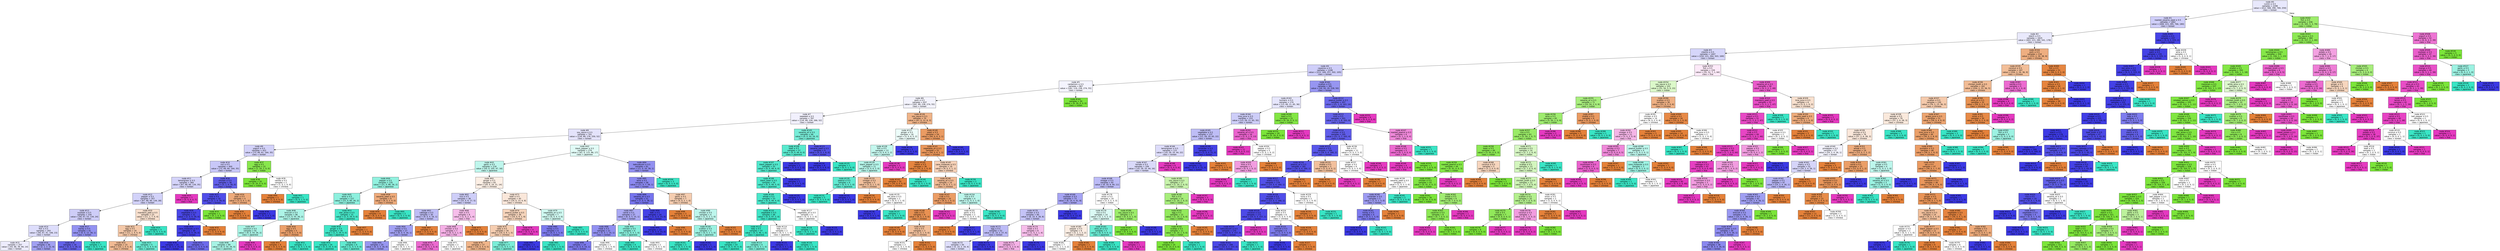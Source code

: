 digraph Tree {
node [shape=box, style="filled", color="black", fontname="helvetica"] ;
edge [fontname="helvetica"] ;
0 [label=<node &#35;0<br/>cumin &le; 0.5<br/>samples = 2298<br/>value = [412, 568, 290, 769, 259]<br/>class = korean>, fillcolor="#e8e8fc"] ;
1 [label=<node &#35;1<br/>roasted_sesame_seed &le; 0.5<br/>samples = 1862<br/>value = [408, 223, 285, 766, 180]<br/>class = korean>, fillcolor="#cfcef9"] ;
0 -> 1 [labeldistance=2.5, labelangle=45, headlabel="True"] ;
2 [label=<node &#35;2<br/>starch &le; 0.5<br/>samples = 1625<br/>value = [403, 223, 280, 541, 178]<br/>class = korean>, fillcolor="#e9e9fc"] ;
1 -> 2 ;
3 [label=<node &#35;3<br/>cilantro &le; 0.5<br/>samples = 1407<br/>value = [250, 221, 264, 503, 169]<br/>class = korean>, fillcolor="#d6d6fa"] ;
2 -> 3 ;
4 [label=<node &#35;4<br/>cayenne &le; 0.5<br/>samples = 1248<br/>value = [215, 169, 257, 502, 105]<br/>class = korean>, fillcolor="#cfcef9"] ;
3 -> 4 ;
5 [label=<node &#35;5<br/>cardamom &le; 0.5<br/>samples = 867<br/>value = [181, 119, 238, 274, 55]<br/>class = korean>, fillcolor="#f4f4fe"] ;
4 -> 5 ;
6 [label=<node &#35;6<br/>pork &le; 0.5<br/>samples = 837<br/>value = [181, 89, 238, 274, 55]<br/>class = korean>, fillcolor="#f3f3fd"] ;
5 -> 6 ;
7 [label=<node &#35;7<br/>seaweed &le; 0.5<br/>samples = 767<br/>value = [134, 89, 226, 266, 52]<br/>class = korean>, fillcolor="#f1f0fd"] ;
6 -> 7 ;
8 [label=<node &#35;8<br/>soy_sauce &le; 0.5<br/>samples = 701<br/>value = [134, 89, 176, 250, 52]<br/>class = korean>, fillcolor="#e4e3fb"] ;
7 -> 8 ;
9 [label=<node &#35;9<br/>yogurt &le; 0.5<br/>samples = 422<br/>value = [73, 89, 61, 164, 35]<br/>class = korean>, fillcolor="#d3d2f9"] ;
8 -> 9 ;
10 [label=<node &#35;10<br/>nut &le; 0.5<br/>samples = 400<br/>value = [72, 69, 60, 164, 35]<br/>class = korean>, fillcolor="#c8c7f8"] ;
9 -> 10 ;
11 [label=<node &#35;11<br/>lemongrass &le; 0.5<br/>samples = 364<br/>value = [67, 68, 60, 134, 35]<br/>class = korean>, fillcolor="#d4d3f9"] ;
10 -> 11 ;
12 [label=<node &#35;12<br/>pepper &le; 0.5<br/>samples = 357<br/>value = [67, 68, 60, 134, 28]<br/>class = korean>, fillcolor="#d2d2f9"] ;
11 -> 12 ;
13 [label=<node &#35;13<br/>soybean &le; 0.5<br/>samples = 334<br/>value = [56, 67, 53, 134, 24]<br/>class = korean>, fillcolor="#cecdf8"] ;
12 -> 13 ;
14 [label=<node &#35;14<br/>fish &le; 0.5<br/>samples = 293<br/>value = [56, 67, 41, 106, 23]<br/>class = korean>, fillcolor="#ddddfb"] ;
13 -> 14 ;
15 [label=<node &#35;15<br/>samples = 257<br/>value = [54, 66, 39, 84, 14]<br/>class = korean>, fillcolor="#edecfd"] ;
14 -> 15 ;
16 [label=<node &#35;16<br/>samples = 36<br/>value = [2, 1, 2, 22, 9]<br/>class = korean>, fillcolor="#a1a0f2"] ;
14 -> 16 ;
17 [label=<node &#35;17<br/>barley &le; 0.5<br/>samples = 41<br/>value = [0, 0, 12, 28, 1]<br/>class = korean>, fillcolor="#9392f1"] ;
13 -> 17 ;
18 [label=<node &#35;18<br/>samples = 34<br/>value = [0, 0, 5, 28, 1]<br/>class = korean>, fillcolor="#6462ea"] ;
17 -> 18 ;
19 [label=<node &#35;19<br/>samples = 7<br/>value = [0, 0, 7, 0, 0]<br/>class = japanese>, fillcolor="#39e5c5"] ;
17 -> 19 ;
20 [label=<node &#35;20<br/>mandarin_peel &le; 0.5<br/>samples = 23<br/>value = [11, 1, 7, 0, 4]<br/>class = chinese>, fillcolor="#f8e0ce"] ;
12 -> 20 ;
21 [label=<node &#35;21<br/>egg &le; 0.5<br/>samples = 20<br/>value = [11, 1, 4, 0, 4]<br/>class = chinese>, fillcolor="#f4c8a8"] ;
20 -> 21 ;
22 [label=<node &#35;22<br/>samples = 15<br/>value = [10, 1, 0, 0, 4]<br/>class = chinese>, fillcolor="#f1ba93"] ;
21 -> 22 ;
23 [label=<node &#35;23<br/>samples = 5<br/>value = [1, 0, 4, 0, 0]<br/>class = japanese>, fillcolor="#6aecd4"] ;
21 -> 23 ;
24 [label=<node &#35;24<br/>samples = 3<br/>value = [0, 0, 3, 0, 0]<br/>class = japanese>, fillcolor="#39e5c5"] ;
20 -> 24 ;
25 [label=<node &#35;25<br/>samples = 7<br/>value = [0, 0, 0, 0, 7]<br/>class = thai>, fillcolor="#e539c0"] ;
11 -> 25 ;
26 [label=<node &#35;26<br/>chicken &le; 0.5<br/>samples = 36<br/>value = [5, 1, 0, 30, 0]<br/>class = korean>, fillcolor="#625fea"] ;
10 -> 26 ;
27 [label=<node &#35;27<br/>rose &le; 0.5<br/>samples = 32<br/>value = [2, 1, 0, 29, 0]<br/>class = korean>, fillcolor="#504de8"] ;
26 -> 27 ;
28 [label=<node &#35;28<br/>vegetable &le; 0.5<br/>samples = 31<br/>value = [2, 0, 0, 29, 0]<br/>class = korean>, fillcolor="#4947e7"] ;
27 -> 28 ;
29 [label=<node &#35;29<br/>cane_molasses &le; 0.5<br/>samples = 30<br/>value = [1, 0, 0, 29, 0]<br/>class = korean>, fillcolor="#4340e6"] ;
28 -> 29 ;
30 [label=<node &#35;30<br/>samples = 25<br/>value = [0, 0, 0, 25, 0]<br/>class = korean>, fillcolor="#3c39e5"] ;
29 -> 30 ;
31 [label=<node &#35;31<br/>samples = 5<br/>value = [1, 0, 0, 4, 0]<br/>class = korean>, fillcolor="#6d6aec"] ;
29 -> 31 ;
32 [label=<node &#35;32<br/>samples = 1<br/>value = [1, 0, 0, 0, 0]<br/>class = chinese>, fillcolor="#e58139"] ;
28 -> 32 ;
33 [label=<node &#35;33<br/>samples = 1<br/>value = [0, 1, 0, 0, 0]<br/>class = indian>, fillcolor="#7be539"] ;
27 -> 33 ;
34 [label=<node &#35;34<br/>pear &le; 0.5<br/>samples = 4<br/>value = [3, 0, 0, 1, 0]<br/>class = chinese>, fillcolor="#eeab7b"] ;
26 -> 34 ;
35 [label=<node &#35;35<br/>samples = 3<br/>value = [3, 0, 0, 0, 0]<br/>class = chinese>, fillcolor="#e58139"] ;
34 -> 35 ;
36 [label=<node &#35;36<br/>samples = 1<br/>value = [0, 0, 0, 1, 0]<br/>class = korean>, fillcolor="#3c39e5"] ;
34 -> 36 ;
37 [label=<node &#35;37<br/>egg &le; 0.5<br/>samples = 22<br/>value = [1, 20, 1, 0, 0]<br/>class = indian>, fillcolor="#88e74c"] ;
9 -> 37 ;
38 [label=<node &#35;38<br/>samples = 20<br/>value = [0, 20, 0, 0, 0]<br/>class = indian>, fillcolor="#7be539"] ;
37 -> 38 ;
39 [label=<node &#35;39<br/>vanilla &le; 0.5<br/>samples = 2<br/>value = [1, 0, 1, 0, 0]<br/>class = chinese>, fillcolor="#ffffff"] ;
37 -> 39 ;
40 [label=<node &#35;40<br/>samples = 1<br/>value = [1, 0, 0, 0, 0]<br/>class = chinese>, fillcolor="#e58139"] ;
39 -> 40 ;
41 [label=<node &#35;41<br/>samples = 1<br/>value = [0, 0, 1, 0, 0]<br/>class = japanese>, fillcolor="#39e5c5"] ;
39 -> 41 ;
42 [label=<node &#35;42<br/>black_pepper &le; 0.5<br/>samples = 279<br/>value = [61, 0, 115, 86, 17]<br/>class = japanese>, fillcolor="#e1fbf6"] ;
8 -> 42 ;
43 [label=<node &#35;43<br/>garlic &le; 0.5<br/>samples = 218<br/>value = [50, 0, 105, 47, 16]<br/>class = japanese>, fillcolor="#bef6ec"] ;
42 -> 43 ;
44 [label=<node &#35;44<br/>pepper &le; 0.5<br/>samples = 135<br/>value = [21, 0, 86, 26, 2]<br/>class = japanese>, fillcolor="#92f1df"] ;
43 -> 44 ;
45 [label=<node &#35;45<br/>wine &le; 0.5<br/>samples = 127<br/>value = [15, 0, 84, 26, 2]<br/>class = japanese>, fillcolor="#8df0de"] ;
44 -> 45 ;
46 [label=<node &#35;46<br/>broccoli &le; 0.5<br/>samples = 96<br/>value = [13, 0, 55, 26, 2]<br/>class = japanese>, fillcolor="#adf4e7"] ;
45 -> 46 ;
47 [label=<node &#35;47<br/>coconut &le; 0.5<br/>samples = 91<br/>value = [9, 0, 54, 26, 2]<br/>class = japanese>, fillcolor="#aaf4e6"] ;
46 -> 47 ;
48 [label=<node &#35;48<br/>samples = 89<br/>value = [9, 0, 54, 26, 0]<br/>class = japanese>, fillcolor="#a7f3e5"] ;
47 -> 48 ;
49 [label=<node &#35;49<br/>samples = 2<br/>value = [0, 0, 0, 0, 2]<br/>class = thai>, fillcolor="#e539c0"] ;
47 -> 49 ;
50 [label=<node &#35;50<br/>egg &le; 0.5<br/>samples = 5<br/>value = [4, 0, 1, 0, 0]<br/>class = chinese>, fillcolor="#eca06a"] ;
46 -> 50 ;
51 [label=<node &#35;51<br/>samples = 4<br/>value = [4, 0, 0, 0, 0]<br/>class = chinese>, fillcolor="#e58139"] ;
50 -> 51 ;
52 [label=<node &#35;52<br/>samples = 1<br/>value = [0, 0, 1, 0, 0]<br/>class = japanese>, fillcolor="#39e5c5"] ;
50 -> 52 ;
53 [label=<node &#35;53<br/>star_anise &le; 0.5<br/>samples = 31<br/>value = [2, 0, 29, 0, 0]<br/>class = japanese>, fillcolor="#47e7c9"] ;
45 -> 53 ;
54 [label=<node &#35;54<br/>ginger &le; 0.5<br/>samples = 30<br/>value = [1, 0, 29, 0, 0]<br/>class = japanese>, fillcolor="#40e6c7"] ;
53 -> 54 ;
55 [label=<node &#35;55<br/>samples = 24<br/>value = [0, 0, 24, 0, 0]<br/>class = japanese>, fillcolor="#39e5c5"] ;
54 -> 55 ;
56 [label=<node &#35;56<br/>samples = 6<br/>value = [1, 0, 5, 0, 0]<br/>class = japanese>, fillcolor="#61ead1"] ;
54 -> 56 ;
57 [label=<node &#35;57<br/>samples = 1<br/>value = [1, 0, 0, 0, 0]<br/>class = chinese>, fillcolor="#e58139"] ;
53 -> 57 ;
58 [label=<node &#35;58<br/>sesame_seed &le; 0.5<br/>samples = 8<br/>value = [6, 0, 2, 0, 0]<br/>class = chinese>, fillcolor="#eeab7b"] ;
44 -> 58 ;
59 [label=<node &#35;59<br/>samples = 6<br/>value = [6, 0, 0, 0, 0]<br/>class = chinese>, fillcolor="#e58139"] ;
58 -> 59 ;
60 [label=<node &#35;60<br/>samples = 2<br/>value = [0, 0, 2, 0, 0]<br/>class = japanese>, fillcolor="#39e5c5"] ;
58 -> 60 ;
61 [label=<node &#35;61<br/>ginger &le; 0.5<br/>samples = 83<br/>value = [29, 0, 19, 21, 14]<br/>class = chinese>, fillcolor="#fcefe5"] ;
43 -> 61 ;
62 [label=<node &#35;62<br/>rice &le; 0.5<br/>samples = 38<br/>value = [10, 0, 6, 17, 5]<br/>class = korean>, fillcolor="#cecef8"] ;
61 -> 62 ;
63 [label=<node &#35;63<br/>cabbage &le; 0.5<br/>samples = 30<br/>value = [9, 0, 4, 16, 1]<br/>class = korean>, fillcolor="#bebdf6"] ;
62 -> 63 ;
64 [label=<node &#35;64<br/>honey &le; 0.5<br/>samples = 27<br/>value = [6, 0, 4, 16, 1]<br/>class = korean>, fillcolor="#a2a1f3"] ;
63 -> 64 ;
65 [label=<node &#35;65<br/>samples = 25<br/>value = [6, 0, 3, 16, 0]<br/>class = korean>, fillcolor="#9897f1"] ;
64 -> 65 ;
66 [label=<node &#35;66<br/>samples = 2<br/>value = [0, 0, 1, 0, 1]<br/>class = japanese>, fillcolor="#ffffff"] ;
64 -> 66 ;
67 [label=<node &#35;67<br/>samples = 3<br/>value = [3, 0, 0, 0, 0]<br/>class = chinese>, fillcolor="#e58139"] ;
63 -> 67 ;
68 [label=<node &#35;68<br/>ham &le; 0.5<br/>samples = 8<br/>value = [1, 0, 2, 1, 4]<br/>class = thai>, fillcolor="#f6bdea"] ;
62 -> 68 ;
69 [label=<node &#35;69<br/>chicken &le; 0.5<br/>samples = 7<br/>value = [0, 0, 2, 1, 4]<br/>class = thai>, fillcolor="#f5b0e6"] ;
68 -> 69 ;
70 [label=<node &#35;70<br/>samples = 5<br/>value = [0, 0, 1, 0, 4]<br/>class = thai>, fillcolor="#ec6ad0"] ;
69 -> 70 ;
71 [label=<node &#35;71<br/>samples = 2<br/>value = [0, 0, 1, 1, 0]<br/>class = japanese>, fillcolor="#ffffff"] ;
69 -> 71 ;
72 [label=<node &#35;72<br/>samples = 1<br/>value = [1, 0, 0, 0, 0]<br/>class = chinese>, fillcolor="#e58139"] ;
68 -> 72 ;
73 [label=<node &#35;73<br/>beef &le; 0.5<br/>samples = 45<br/>value = [19, 0, 13, 4, 9]<br/>class = chinese>, fillcolor="#fae7da"] ;
61 -> 73 ;
74 [label=<node &#35;74<br/>peanut_butter &le; 0.5<br/>samples = 38<br/>value = [19, 0, 9, 1, 9]<br/>class = chinese>, fillcolor="#f6d4bb"] ;
73 -> 74 ;
75 [label=<node &#35;75<br/>sake &le; 0.5<br/>samples = 34<br/>value = [19, 0, 9, 1, 5]<br/>class = chinese>, fillcolor="#f5cdb0"] ;
74 -> 75 ;
76 [label=<node &#35;76<br/>samples = 27<br/>value = [18, 0, 4, 0, 5]<br/>class = chinese>, fillcolor="#f0b58a"] ;
75 -> 76 ;
77 [label=<node &#35;77<br/>samples = 7<br/>value = [1, 0, 5, 1, 0]<br/>class = japanese>, fillcolor="#7beed8"] ;
75 -> 77 ;
78 [label=<node &#35;78<br/>samples = 4<br/>value = [0, 0, 0, 0, 4]<br/>class = thai>, fillcolor="#e539c0"] ;
74 -> 78 ;
79 [label=<node &#35;79<br/>vegetable_oil &le; 0.5<br/>samples = 7<br/>value = [0, 0, 4, 3, 0]<br/>class = japanese>, fillcolor="#cef8f0"] ;
73 -> 79 ;
80 [label=<node &#35;80<br/>honey &le; 0.5<br/>samples = 4<br/>value = [0, 0, 1, 3, 0]<br/>class = korean>, fillcolor="#7d7bee"] ;
79 -> 80 ;
81 [label=<node &#35;81<br/>samples = 3<br/>value = [0, 0, 0, 3, 0]<br/>class = korean>, fillcolor="#3c39e5"] ;
80 -> 81 ;
82 [label=<node &#35;82<br/>samples = 1<br/>value = [0, 0, 1, 0, 0]<br/>class = japanese>, fillcolor="#39e5c5"] ;
80 -> 82 ;
83 [label=<node &#35;83<br/>samples = 3<br/>value = [0, 0, 3, 0, 0]<br/>class = japanese>, fillcolor="#39e5c5"] ;
79 -> 83 ;
84 [label=<node &#35;84<br/>katsuobushi &le; 0.5<br/>samples = 61<br/>value = [11, 0, 10, 39, 1]<br/>class = korean>, fillcolor="#9290f0"] ;
42 -> 84 ;
85 [label=<node &#35;85<br/>wine &le; 0.5<br/>samples = 58<br/>value = [11, 0, 7, 39, 1]<br/>class = korean>, fillcolor="#8b89f0"] ;
84 -> 85 ;
86 [label=<node &#35;86<br/>sesame_oil &le; 0.5<br/>samples = 51<br/>value = [7, 0, 5, 38, 1]<br/>class = korean>, fillcolor="#7674ed"] ;
85 -> 86 ;
87 [label=<node &#35;87<br/>carrot &le; 0.5<br/>samples = 27<br/>value = [6, 0, 5, 15, 1]<br/>class = korean>, fillcolor="#abaaf4"] ;
86 -> 87 ;
88 [label=<node &#35;88<br/>meat &le; 0.5<br/>samples = 21<br/>value = [5, 0, 1, 14, 1]<br/>class = korean>, fillcolor="#9190f0"] ;
87 -> 88 ;
89 [label=<node &#35;89<br/>samples = 19<br/>value = [4, 0, 0, 14, 1]<br/>class = korean>, fillcolor="#7d7bee"] ;
88 -> 89 ;
90 [label=<node &#35;90<br/>samples = 2<br/>value = [1, 0, 1, 0, 0]<br/>class = chinese>, fillcolor="#ffffff"] ;
88 -> 90 ;
91 [label=<node &#35;91<br/>chicken &le; 0.5<br/>samples = 6<br/>value = [1, 0, 4, 1, 0]<br/>class = japanese>, fillcolor="#88efdc"] ;
87 -> 91 ;
92 [label=<node &#35;92<br/>samples = 4<br/>value = [0, 0, 4, 0, 0]<br/>class = japanese>, fillcolor="#39e5c5"] ;
91 -> 92 ;
93 [label=<node &#35;93<br/>samples = 2<br/>value = [1, 0, 0, 1, 0]<br/>class = chinese>, fillcolor="#ffffff"] ;
91 -> 93 ;
94 [label=<node &#35;94<br/>leek &le; 0.5<br/>samples = 24<br/>value = [1, 0, 0, 23, 0]<br/>class = korean>, fillcolor="#4442e6"] ;
86 -> 94 ;
95 [label=<node &#35;95<br/>samples = 23<br/>value = [0, 0, 0, 23, 0]<br/>class = korean>, fillcolor="#3c39e5"] ;
94 -> 95 ;
96 [label=<node &#35;96<br/>samples = 1<br/>value = [1, 0, 0, 0, 0]<br/>class = chinese>, fillcolor="#e58139"] ;
94 -> 96 ;
97 [label=<node &#35;97<br/>garlic &le; 0.5<br/>samples = 7<br/>value = [4, 0, 2, 1, 0]<br/>class = chinese>, fillcolor="#f5cdb0"] ;
85 -> 97 ;
98 [label=<node &#35;98<br/>samples = 3<br/>value = [3, 0, 0, 0, 0]<br/>class = chinese>, fillcolor="#e58139"] ;
97 -> 98 ;
99 [label=<node &#35;99<br/>chicken &le; 0.5<br/>samples = 4<br/>value = [1, 0, 2, 1, 0]<br/>class = japanese>, fillcolor="#bdf6ec"] ;
97 -> 99 ;
100 [label=<node &#35;100<br/>scallion &le; 0.5<br/>samples = 3<br/>value = [0, 0, 2, 1, 0]<br/>class = japanese>, fillcolor="#9cf2e2"] ;
99 -> 100 ;
101 [label=<node &#35;101<br/>samples = 2<br/>value = [0, 0, 2, 0, 0]<br/>class = japanese>, fillcolor="#39e5c5"] ;
100 -> 101 ;
102 [label=<node &#35;102<br/>samples = 1<br/>value = [0, 0, 0, 1, 0]<br/>class = korean>, fillcolor="#3c39e5"] ;
100 -> 102 ;
103 [label=<node &#35;103<br/>samples = 1<br/>value = [1, 0, 0, 0, 0]<br/>class = chinese>, fillcolor="#e58139"] ;
99 -> 103 ;
104 [label=<node &#35;104<br/>samples = 3<br/>value = [0, 0, 3, 0, 0]<br/>class = japanese>, fillcolor="#39e5c5"] ;
84 -> 104 ;
105 [label=<node &#35;105<br/>sesame_oil &le; 0.5<br/>samples = 66<br/>value = [0, 0, 50, 16, 0]<br/>class = japanese>, fillcolor="#78edd8"] ;
7 -> 105 ;
106 [label=<node &#35;106<br/>beef &le; 0.5<br/>samples = 57<br/>value = [0, 0, 49, 8, 0]<br/>class = japanese>, fillcolor="#59e9ce"] ;
105 -> 106 ;
107 [label=<node &#35;107<br/>black_pepper &le; 0.5<br/>samples = 55<br/>value = [0, 0, 49, 6, 0]<br/>class = japanese>, fillcolor="#51e8cc"] ;
106 -> 107 ;
108 [label=<node &#35;108<br/>black_bean &le; 0.5<br/>samples = 54<br/>value = [0, 0, 49, 5, 0]<br/>class = japanese>, fillcolor="#4de8cb"] ;
107 -> 108 ;
109 [label=<node &#35;109<br/>wheat &le; 0.5<br/>samples = 53<br/>value = [0, 0, 49, 4, 0]<br/>class = japanese>, fillcolor="#49e7ca"] ;
108 -> 109 ;
110 [label=<node &#35;110<br/>vegetable &le; 0.5<br/>samples = 49<br/>value = [0, 0, 47, 2, 0]<br/>class = japanese>, fillcolor="#41e6c7"] ;
109 -> 110 ;
111 [label=<node &#35;111<br/>kelp &le; 0.5<br/>samples = 47<br/>value = [0, 0, 46, 1, 0]<br/>class = japanese>, fillcolor="#3de6c6"] ;
110 -> 111 ;
112 [label=<node &#35;112<br/>samples = 43<br/>value = [0, 0, 43, 0, 0]<br/>class = japanese>, fillcolor="#39e5c5"] ;
111 -> 112 ;
113 [label=<node &#35;113<br/>samples = 4<br/>value = [0, 0, 3, 1, 0]<br/>class = japanese>, fillcolor="#7beed8"] ;
111 -> 113 ;
114 [label=<node &#35;114<br/>kelp &le; 0.5<br/>samples = 2<br/>value = [0, 0, 1, 1, 0]<br/>class = japanese>, fillcolor="#ffffff"] ;
110 -> 114 ;
115 [label=<node &#35;115<br/>samples = 1<br/>value = [0, 0, 0, 1, 0]<br/>class = korean>, fillcolor="#3c39e5"] ;
114 -> 115 ;
116 [label=<node &#35;116<br/>samples = 1<br/>value = [0, 0, 1, 0, 0]<br/>class = japanese>, fillcolor="#39e5c5"] ;
114 -> 116 ;
117 [label=<node &#35;117<br/>vegetable_oil &le; 0.5<br/>samples = 4<br/>value = [0, 0, 2, 2, 0]<br/>class = japanese>, fillcolor="#ffffff"] ;
109 -> 117 ;
118 [label=<node &#35;118<br/>samples = 2<br/>value = [0, 0, 2, 0, 0]<br/>class = japanese>, fillcolor="#39e5c5"] ;
117 -> 118 ;
119 [label=<node &#35;119<br/>samples = 2<br/>value = [0, 0, 0, 2, 0]<br/>class = korean>, fillcolor="#3c39e5"] ;
117 -> 119 ;
120 [label=<node &#35;120<br/>samples = 1<br/>value = [0, 0, 0, 1, 0]<br/>class = korean>, fillcolor="#3c39e5"] ;
108 -> 120 ;
121 [label=<node &#35;121<br/>samples = 1<br/>value = [0, 0, 0, 1, 0]<br/>class = korean>, fillcolor="#3c39e5"] ;
107 -> 121 ;
122 [label=<node &#35;122<br/>samples = 2<br/>value = [0, 0, 0, 2, 0]<br/>class = korean>, fillcolor="#3c39e5"] ;
106 -> 122 ;
123 [label=<node &#35;123<br/>sesame_seed &le; 0.5<br/>samples = 9<br/>value = [0, 0, 1, 8, 0]<br/>class = korean>, fillcolor="#5452e8"] ;
105 -> 123 ;
124 [label=<node &#35;124<br/>samples = 8<br/>value = [0, 0, 0, 8, 0]<br/>class = korean>, fillcolor="#3c39e5"] ;
123 -> 124 ;
125 [label=<node &#35;125<br/>samples = 1<br/>value = [0, 0, 1, 0, 0]<br/>class = japanese>, fillcolor="#39e5c5"] ;
123 -> 125 ;
126 [label=<node &#35;126<br/>soy_sauce &le; 0.5<br/>samples = 70<br/>value = [47, 0, 12, 8, 3]<br/>class = chinese>, fillcolor="#efb388"] ;
6 -> 126 ;
127 [label=<node &#35;127<br/>ginger &le; 0.5<br/>samples = 16<br/>value = [3, 0, 6, 5, 2]<br/>class = japanese>, fillcolor="#edfdfa"] ;
126 -> 127 ;
128 [label=<node &#35;128<br/>fish &le; 0.5<br/>samples = 13<br/>value = [3, 0, 6, 2, 2]<br/>class = japanese>, fillcolor="#c4f7ee"] ;
127 -> 128 ;
129 [label=<node &#35;129<br/>black_pepper &le; 0.5<br/>samples = 11<br/>value = [3, 0, 6, 2, 0]<br/>class = japanese>, fillcolor="#b5f5e9"] ;
128 -> 129 ;
130 [label=<node &#35;130<br/>peanut &le; 0.5<br/>samples = 6<br/>value = [0, 0, 5, 1, 0]<br/>class = japanese>, fillcolor="#61ead1"] ;
129 -> 130 ;
131 [label=<node &#35;131<br/>samples = 5<br/>value = [0, 0, 5, 0, 0]<br/>class = japanese>, fillcolor="#39e5c5"] ;
130 -> 131 ;
132 [label=<node &#35;132<br/>samples = 1<br/>value = [0, 0, 0, 1, 0]<br/>class = korean>, fillcolor="#3c39e5"] ;
130 -> 132 ;
133 [label=<node &#35;133<br/>vinegar &le; 0.5<br/>samples = 5<br/>value = [3, 0, 1, 1, 0]<br/>class = chinese>, fillcolor="#f2c09c"] ;
129 -> 133 ;
134 [label=<node &#35;134<br/>samples = 3<br/>value = [3, 0, 0, 0, 0]<br/>class = chinese>, fillcolor="#e58139"] ;
133 -> 134 ;
135 [label=<node &#35;135<br/>red_wine &le; 0.5<br/>samples = 2<br/>value = [0, 0, 1, 1, 0]<br/>class = japanese>, fillcolor="#ffffff"] ;
133 -> 135 ;
136 [label=<node &#35;136<br/>samples = 1<br/>value = [0, 0, 0, 1, 0]<br/>class = korean>, fillcolor="#3c39e5"] ;
135 -> 136 ;
137 [label=<node &#35;137<br/>samples = 1<br/>value = [0, 0, 1, 0, 0]<br/>class = japanese>, fillcolor="#39e5c5"] ;
135 -> 137 ;
138 [label=<node &#35;138<br/>samples = 2<br/>value = [0, 0, 0, 0, 2]<br/>class = thai>, fillcolor="#e539c0"] ;
128 -> 138 ;
139 [label=<node &#35;139<br/>samples = 3<br/>value = [0, 0, 0, 3, 0]<br/>class = korean>, fillcolor="#3c39e5"] ;
127 -> 139 ;
140 [label=<node &#35;140<br/>yeast &le; 0.5<br/>samples = 54<br/>value = [44, 0, 6, 3, 1]<br/>class = chinese>, fillcolor="#ea9b62"] ;
126 -> 140 ;
141 [label=<node &#35;141<br/>vegetable_oil &le; 0.5<br/>samples = 52<br/>value = [44, 0, 6, 1, 1]<br/>class = chinese>, fillcolor="#ea975b"] ;
140 -> 141 ;
142 [label=<node &#35;142<br/>radish &le; 0.5<br/>samples = 36<br/>value = [35, 0, 1, 0, 0]<br/>class = chinese>, fillcolor="#e6853f"] ;
141 -> 142 ;
143 [label=<node &#35;143<br/>samples = 35<br/>value = [35, 0, 0, 0, 0]<br/>class = chinese>, fillcolor="#e58139"] ;
142 -> 143 ;
144 [label=<node &#35;144<br/>samples = 1<br/>value = [0, 0, 1, 0, 0]<br/>class = japanese>, fillcolor="#39e5c5"] ;
142 -> 144 ;
145 [label=<node &#35;145<br/>cane_molasses &le; 0.5<br/>samples = 16<br/>value = [9, 0, 5, 1, 1]<br/>class = chinese>, fillcolor="#f6d1b7"] ;
141 -> 145 ;
146 [label=<node &#35;146<br/>sesame_oil &le; 0.5<br/>samples = 14<br/>value = [9, 0, 3, 1, 1]<br/>class = chinese>, fillcolor="#f1ba93"] ;
145 -> 146 ;
147 [label=<node &#35;147<br/>crab &le; 0.5<br/>samples = 10<br/>value = [8, 0, 1, 0, 1]<br/>class = chinese>, fillcolor="#eb9d65"] ;
146 -> 147 ;
148 [label=<node &#35;148<br/>sake &le; 0.5<br/>samples = 9<br/>value = [8, 0, 1, 0, 0]<br/>class = chinese>, fillcolor="#e89152"] ;
147 -> 148 ;
149 [label=<node &#35;149<br/>samples = 6<br/>value = [6, 0, 0, 0, 0]<br/>class = chinese>, fillcolor="#e58139"] ;
148 -> 149 ;
150 [label=<node &#35;150<br/>nira &le; 0.5<br/>samples = 3<br/>value = [2, 0, 1, 0, 0]<br/>class = chinese>, fillcolor="#f2c09c"] ;
148 -> 150 ;
151 [label=<node &#35;151<br/>samples = 2<br/>value = [1, 0, 1, 0, 0]<br/>class = chinese>, fillcolor="#ffffff"] ;
150 -> 151 ;
152 [label=<node &#35;152<br/>samples = 1<br/>value = [1, 0, 0, 0, 0]<br/>class = chinese>, fillcolor="#e58139"] ;
150 -> 152 ;
153 [label=<node &#35;153<br/>samples = 1<br/>value = [0, 0, 0, 0, 1]<br/>class = thai>, fillcolor="#e539c0"] ;
147 -> 153 ;
154 [label=<node &#35;154<br/>rice &le; 0.5<br/>samples = 4<br/>value = [1, 0, 2, 1, 0]<br/>class = japanese>, fillcolor="#bdf6ec"] ;
146 -> 154 ;
155 [label=<node &#35;155<br/>garlic &le; 0.5<br/>samples = 2<br/>value = [1, 0, 0, 1, 0]<br/>class = chinese>, fillcolor="#ffffff"] ;
154 -> 155 ;
156 [label=<node &#35;156<br/>samples = 1<br/>value = [1, 0, 0, 0, 0]<br/>class = chinese>, fillcolor="#e58139"] ;
155 -> 156 ;
157 [label=<node &#35;157<br/>samples = 1<br/>value = [0, 0, 0, 1, 0]<br/>class = korean>, fillcolor="#3c39e5"] ;
155 -> 157 ;
158 [label=<node &#35;158<br/>samples = 2<br/>value = [0, 0, 2, 0, 0]<br/>class = japanese>, fillcolor="#39e5c5"] ;
154 -> 158 ;
159 [label=<node &#35;159<br/>samples = 2<br/>value = [0, 0, 2, 0, 0]<br/>class = japanese>, fillcolor="#39e5c5"] ;
145 -> 159 ;
160 [label=<node &#35;160<br/>samples = 2<br/>value = [0, 0, 0, 2, 0]<br/>class = korean>, fillcolor="#3c39e5"] ;
140 -> 160 ;
161 [label=<node &#35;161<br/>samples = 30<br/>value = [0, 30, 0, 0, 0]<br/>class = indian>, fillcolor="#7be539"] ;
5 -> 161 ;
162 [label=<node &#35;162<br/>scallion &le; 0.5<br/>samples = 381<br/>value = [34, 50, 19, 228, 50]<br/>class = korean>, fillcolor="#9695f1"] ;
4 -> 162 ;
163 [label=<node &#35;163<br/>turmeric &le; 0.5<br/>samples = 174<br/>value = [13, 49, 11, 65, 36]<br/>class = korean>, fillcolor="#e6e6fc"] ;
162 -> 163 ;
164 [label=<node &#35;164<br/>lime_juice &le; 0.5<br/>samples = 153<br/>value = [13, 29, 11, 65, 35]<br/>class = korean>, fillcolor="#cdcdf8"] ;
163 -> 164 ;
165 [label=<node &#35;165<br/>vegetable &le; 0.5<br/>samples = 137<br/>value = [11, 29, 10, 65, 22]<br/>class = korean>, fillcolor="#bebdf6"] ;
164 -> 165 ;
166 [label=<node &#35;166<br/>lemongrass &le; 0.5<br/>samples = 115<br/>value = [10, 29, 10, 44, 22]<br/>class = korean>, fillcolor="#dddcfa"] ;
165 -> 166 ;
167 [label=<node &#35;167<br/>tomato &le; 0.5<br/>samples = 109<br/>value = [10, 29, 10, 44, 16]<br/>class = korean>, fillcolor="#dadafa"] ;
166 -> 167 ;
168 [label=<node &#35;168<br/>vinegar &le; 0.5<br/>samples = 92<br/>value = [9, 19, 9, 44, 11]<br/>class = korean>, fillcolor="#bcbbf6"] ;
167 -> 168 ;
169 [label=<node &#35;169<br/>soybean &le; 0.5<br/>samples = 73<br/>value = [6, 14, 4, 41, 8]<br/>class = korean>, fillcolor="#a6a4f3"] ;
168 -> 169 ;
170 [label=<node &#35;170<br/>chicken &le; 0.5<br/>samples = 60<br/>value = [6, 14, 4, 28, 8]<br/>class = korean>, fillcolor="#c4c3f7"] ;
169 -> 170 ;
171 [label=<node &#35;171<br/>egg &le; 0.5<br/>samples = 52<br/>value = [5, 14, 2, 27, 4]<br/>class = korean>, fillcolor="#bcbbf6"] ;
170 -> 171 ;
172 [label=<node &#35;172<br/>samples = 44<br/>value = [5, 14, 2, 19, 4]<br/>class = korean>, fillcolor="#dedefb"] ;
171 -> 172 ;
173 [label=<node &#35;173<br/>samples = 8<br/>value = [0, 0, 0, 8, 0]<br/>class = korean>, fillcolor="#3c39e5"] ;
171 -> 173 ;
174 [label=<node &#35;174<br/>meat &le; 0.5<br/>samples = 8<br/>value = [1, 0, 2, 1, 4]<br/>class = thai>, fillcolor="#f6bdea"] ;
170 -> 174 ;
175 [label=<node &#35;175<br/>samples = 7<br/>value = [1, 0, 2, 0, 4]<br/>class = thai>, fillcolor="#f5b0e6"] ;
174 -> 175 ;
176 [label=<node &#35;176<br/>samples = 1<br/>value = [0, 0, 0, 1, 0]<br/>class = korean>, fillcolor="#3c39e5"] ;
174 -> 176 ;
177 [label=<node &#35;177<br/>samples = 13<br/>value = [0, 0, 0, 13, 0]<br/>class = korean>, fillcolor="#3c39e5"] ;
169 -> 177 ;
178 [label=<node &#35;178<br/>onion &le; 0.5<br/>samples = 19<br/>value = [3, 5, 5, 3, 3]<br/>class = indian>, fillcolor="#ffffff"] ;
168 -> 178 ;
179 [label=<node &#35;179<br/>rice &le; 0.5<br/>samples = 14<br/>value = [3, 1, 5, 2, 3]<br/>class = japanese>, fillcolor="#dbfaf4"] ;
178 -> 179 ;
180 [label=<node &#35;180<br/>pepper &le; 0.5<br/>samples = 9<br/>value = [3, 1, 1, 2, 2]<br/>class = chinese>, fillcolor="#fbede3"] ;
179 -> 180 ;
181 [label=<node &#35;181<br/>samples = 7<br/>value = [1, 1, 1, 2, 2]<br/>class = korean>, fillcolor="#ffffff"] ;
180 -> 181 ;
182 [label=<node &#35;182<br/>samples = 2<br/>value = [2, 0, 0, 0, 0]<br/>class = chinese>, fillcolor="#e58139"] ;
180 -> 182 ;
183 [label=<node &#35;183<br/>olive_oil &le; 0.5<br/>samples = 5<br/>value = [0, 0, 4, 0, 1]<br/>class = japanese>, fillcolor="#6aecd4"] ;
179 -> 183 ;
184 [label=<node &#35;184<br/>samples = 4<br/>value = [0, 0, 4, 0, 0]<br/>class = japanese>, fillcolor="#39e5c5"] ;
183 -> 184 ;
185 [label=<node &#35;185<br/>samples = 1<br/>value = [0, 0, 0, 0, 1]<br/>class = thai>, fillcolor="#e539c0"] ;
183 -> 185 ;
186 [label=<node &#35;186<br/>soy_sauce &le; 0.5<br/>samples = 5<br/>value = [0, 4, 0, 1, 0]<br/>class = indian>, fillcolor="#9cec6a"] ;
178 -> 186 ;
187 [label=<node &#35;187<br/>samples = 4<br/>value = [0, 4, 0, 0, 0]<br/>class = indian>, fillcolor="#7be539"] ;
186 -> 187 ;
188 [label=<node &#35;188<br/>samples = 1<br/>value = [0, 0, 0, 1, 0]<br/>class = korean>, fillcolor="#3c39e5"] ;
186 -> 188 ;
189 [label=<node &#35;189<br/>soy_sauce &le; 0.5<br/>samples = 17<br/>value = [1, 10, 1, 0, 5]<br/>class = indian>, fillcolor="#c8f4ac"] ;
167 -> 189 ;
190 [label=<node &#35;190<br/>fish &le; 0.5<br/>samples = 14<br/>value = [1, 10, 1, 0, 2]<br/>class = indian>, fillcolor="#a7ee7b"] ;
189 -> 190 ;
191 [label=<node &#35;191<br/>egg &le; 0.5<br/>samples = 12<br/>value = [1, 10, 1, 0, 0]<br/>class = indian>, fillcolor="#93ea5d"] ;
190 -> 191 ;
192 [label=<node &#35;192<br/>scallop &le; 0.5<br/>samples = 11<br/>value = [0, 10, 1, 0, 0]<br/>class = indian>, fillcolor="#88e84d"] ;
191 -> 192 ;
193 [label=<node &#35;193<br/>samples = 10<br/>value = [0, 10, 0, 0, 0]<br/>class = indian>, fillcolor="#7be539"] ;
192 -> 193 ;
194 [label=<node &#35;194<br/>samples = 1<br/>value = [0, 0, 1, 0, 0]<br/>class = japanese>, fillcolor="#39e5c5"] ;
192 -> 194 ;
195 [label=<node &#35;195<br/>samples = 1<br/>value = [1, 0, 0, 0, 0]<br/>class = chinese>, fillcolor="#e58139"] ;
191 -> 195 ;
196 [label=<node &#35;196<br/>samples = 2<br/>value = [0, 0, 0, 0, 2]<br/>class = thai>, fillcolor="#e539c0"] ;
190 -> 196 ;
197 [label=<node &#35;197<br/>samples = 3<br/>value = [0, 0, 0, 0, 3]<br/>class = thai>, fillcolor="#e539c0"] ;
189 -> 197 ;
198 [label=<node &#35;198<br/>samples = 6<br/>value = [0, 0, 0, 0, 6]<br/>class = thai>, fillcolor="#e539c0"] ;
166 -> 198 ;
199 [label=<node &#35;199<br/>coriander &le; 0.5<br/>samples = 22<br/>value = [1, 0, 0, 21, 0]<br/>class = korean>, fillcolor="#4542e6"] ;
165 -> 199 ;
200 [label=<node &#35;200<br/>samples = 21<br/>value = [0, 0, 0, 21, 0]<br/>class = korean>, fillcolor="#3c39e5"] ;
199 -> 200 ;
201 [label=<node &#35;201<br/>samples = 1<br/>value = [1, 0, 0, 0, 0]<br/>class = chinese>, fillcolor="#e58139"] ;
199 -> 201 ;
202 [label=<node &#35;202<br/>sesame_oil &le; 0.5<br/>samples = 16<br/>value = [2, 0, 1, 0, 13]<br/>class = thai>, fillcolor="#eb63ce"] ;
164 -> 202 ;
203 [label=<node &#35;203<br/>samples = 11<br/>value = [0, 0, 0, 0, 11]<br/>class = thai>, fillcolor="#e539c0"] ;
202 -> 203 ;
204 [label=<node &#35;204<br/>pepper &le; 0.5<br/>samples = 5<br/>value = [2, 0, 1, 0, 2]<br/>class = chinese>, fillcolor="#ffffff"] ;
202 -> 204 ;
205 [label=<node &#35;205<br/>lime &le; 0.5<br/>samples = 3<br/>value = [0, 0, 1, 0, 2]<br/>class = thai>, fillcolor="#f29ce0"] ;
204 -> 205 ;
206 [label=<node &#35;206<br/>samples = 2<br/>value = [0, 0, 0, 0, 2]<br/>class = thai>, fillcolor="#e539c0"] ;
205 -> 206 ;
207 [label=<node &#35;207<br/>samples = 1<br/>value = [0, 0, 1, 0, 0]<br/>class = japanese>, fillcolor="#39e5c5"] ;
205 -> 207 ;
208 [label=<node &#35;208<br/>samples = 2<br/>value = [2, 0, 0, 0, 0]<br/>class = chinese>, fillcolor="#e58139"] ;
204 -> 208 ;
209 [label=<node &#35;209<br/>basil &le; 0.5<br/>samples = 21<br/>value = [0, 20, 0, 0, 1]<br/>class = indian>, fillcolor="#82e643"] ;
163 -> 209 ;
210 [label=<node &#35;210<br/>samples = 20<br/>value = [0, 20, 0, 0, 0]<br/>class = indian>, fillcolor="#7be539"] ;
209 -> 210 ;
211 [label=<node &#35;211<br/>samples = 1<br/>value = [0, 0, 0, 0, 1]<br/>class = thai>, fillcolor="#e539c0"] ;
209 -> 211 ;
212 [label=<node &#35;212<br/>peanut_butter &le; 0.5<br/>samples = 207<br/>value = [21, 1, 8, 163, 14]<br/>class = korean>, fillcolor="#6a68eb"] ;
162 -> 212 ;
213 [label=<node &#35;213<br/>mint &le; 0.5<br/>samples = 201<br/>value = [21, 1, 8, 163, 8]<br/>class = korean>, fillcolor="#6563ea"] ;
212 -> 213 ;
214 [label=<node &#35;214<br/>chicken &le; 0.5<br/>samples = 195<br/>value = [21, 0, 7, 163, 4]<br/>class = korean>, fillcolor="#605dea"] ;
213 -> 214 ;
215 [label=<node &#35;215<br/>peanut &le; 0.5<br/>samples = 184<br/>value = [18, 0, 4, 160, 2]<br/>class = korean>, fillcolor="#5856e9"] ;
214 -> 215 ;
216 [label=<node &#35;216<br/>peanut_oil &le; 0.5<br/>samples = 181<br/>value = [16, 0, 4, 160, 1]<br/>class = korean>, fillcolor="#5552e8"] ;
215 -> 216 ;
217 [label=<node &#35;217<br/>sherry &le; 0.5<br/>samples = 179<br/>value = [14, 0, 4, 160, 1]<br/>class = korean>, fillcolor="#5250e8"] ;
216 -> 217 ;
218 [label=<node &#35;218<br/>mussel &le; 0.5<br/>samples = 177<br/>value = [13, 0, 3, 160, 1]<br/>class = korean>, fillcolor="#504ee8"] ;
217 -> 218 ;
219 [label=<node &#35;219<br/>coconut &le; 0.5<br/>samples = 171<br/>value = [10, 0, 3, 157, 1]<br/>class = korean>, fillcolor="#4d4ae7"] ;
218 -> 219 ;
220 [label=<node &#35;220<br/>katsuobushi &le; 0.5<br/>samples = 170<br/>value = [10, 0, 3, 157, 0]<br/>class = korean>, fillcolor="#4c49e7"] ;
219 -> 220 ;
221 [label=<node &#35;221<br/>samples = 169<br/>value = [10, 0, 2, 157, 0]<br/>class = korean>, fillcolor="#4b48e7"] ;
220 -> 221 ;
222 [label=<node &#35;222<br/>samples = 1<br/>value = [0, 0, 1, 0, 0]<br/>class = japanese>, fillcolor="#39e5c5"] ;
220 -> 222 ;
223 [label=<node &#35;223<br/>samples = 1<br/>value = [0, 0, 0, 0, 1]<br/>class = thai>, fillcolor="#e539c0"] ;
219 -> 223 ;
224 [label=<node &#35;224<br/>pork &le; 0.5<br/>samples = 6<br/>value = [3, 0, 0, 3, 0]<br/>class = chinese>, fillcolor="#ffffff"] ;
218 -> 224 ;
225 [label=<node &#35;225<br/>broccoli &le; 0.5<br/>samples = 4<br/>value = [1, 0, 0, 3, 0]<br/>class = korean>, fillcolor="#7d7bee"] ;
224 -> 225 ;
226 [label=<node &#35;226<br/>samples = 3<br/>value = [0, 0, 0, 3, 0]<br/>class = korean>, fillcolor="#3c39e5"] ;
225 -> 226 ;
227 [label=<node &#35;227<br/>samples = 1<br/>value = [1, 0, 0, 0, 0]<br/>class = chinese>, fillcolor="#e58139"] ;
225 -> 227 ;
228 [label=<node &#35;228<br/>samples = 2<br/>value = [2, 0, 0, 0, 0]<br/>class = chinese>, fillcolor="#e58139"] ;
224 -> 228 ;
229 [label=<node &#35;229<br/>tuna &le; 0.5<br/>samples = 2<br/>value = [1, 0, 1, 0, 0]<br/>class = chinese>, fillcolor="#ffffff"] ;
217 -> 229 ;
230 [label=<node &#35;230<br/>samples = 1<br/>value = [1, 0, 0, 0, 0]<br/>class = chinese>, fillcolor="#e58139"] ;
229 -> 230 ;
231 [label=<node &#35;231<br/>samples = 1<br/>value = [0, 0, 1, 0, 0]<br/>class = japanese>, fillcolor="#39e5c5"] ;
229 -> 231 ;
232 [label=<node &#35;232<br/>samples = 2<br/>value = [2, 0, 0, 0, 0]<br/>class = chinese>, fillcolor="#e58139"] ;
216 -> 232 ;
233 [label=<node &#35;233<br/>shallot &le; 0.5<br/>samples = 3<br/>value = [2, 0, 0, 0, 1]<br/>class = chinese>, fillcolor="#f2c09c"] ;
215 -> 233 ;
234 [label=<node &#35;234<br/>samples = 2<br/>value = [2, 0, 0, 0, 0]<br/>class = chinese>, fillcolor="#e58139"] ;
233 -> 234 ;
235 [label=<node &#35;235<br/>samples = 1<br/>value = [0, 0, 0, 0, 1]<br/>class = thai>, fillcolor="#e539c0"] ;
233 -> 235 ;
236 [label=<node &#35;236<br/>fish &le; 0.5<br/>samples = 11<br/>value = [3, 0, 3, 3, 2]<br/>class = chinese>, fillcolor="#ffffff"] ;
214 -> 236 ;
237 [label=<node &#35;237<br/>ginger &le; 0.5<br/>samples = 9<br/>value = [3, 0, 3, 3, 0]<br/>class = chinese>, fillcolor="#ffffff"] ;
236 -> 237 ;
238 [label=<node &#35;238<br/>samples = 2<br/>value = [2, 0, 0, 0, 0]<br/>class = chinese>, fillcolor="#e58139"] ;
237 -> 238 ;
239 [label=<node &#35;239<br/>sesame_seed &le; 0.5<br/>samples = 7<br/>value = [1, 0, 3, 3, 0]<br/>class = japanese>, fillcolor="#ffffff"] ;
237 -> 239 ;
240 [label=<node &#35;240<br/>coriander &le; 0.5<br/>samples = 5<br/>value = [1, 0, 1, 3, 0]<br/>class = korean>, fillcolor="#9e9cf2"] ;
239 -> 240 ;
241 [label=<node &#35;241<br/>honey &le; 0.5<br/>samples = 4<br/>value = [0, 0, 1, 3, 0]<br/>class = korean>, fillcolor="#7d7bee"] ;
240 -> 241 ;
242 [label=<node &#35;242<br/>samples = 3<br/>value = [0, 0, 0, 3, 0]<br/>class = korean>, fillcolor="#3c39e5"] ;
241 -> 242 ;
243 [label=<node &#35;243<br/>samples = 1<br/>value = [0, 0, 1, 0, 0]<br/>class = japanese>, fillcolor="#39e5c5"] ;
241 -> 243 ;
244 [label=<node &#35;244<br/>samples = 1<br/>value = [1, 0, 0, 0, 0]<br/>class = chinese>, fillcolor="#e58139"] ;
240 -> 244 ;
245 [label=<node &#35;245<br/>samples = 2<br/>value = [0, 0, 2, 0, 0]<br/>class = japanese>, fillcolor="#39e5c5"] ;
239 -> 245 ;
246 [label=<node &#35;246<br/>samples = 2<br/>value = [0, 0, 0, 0, 2]<br/>class = thai>, fillcolor="#e539c0"] ;
236 -> 246 ;
247 [label=<node &#35;247<br/>roasted_peanut &le; 0.5<br/>samples = 6<br/>value = [0, 1, 1, 0, 4]<br/>class = thai>, fillcolor="#ef88d9"] ;
213 -> 247 ;
248 [label=<node &#35;248<br/>lemon &le; 0.5<br/>samples = 5<br/>value = [0, 1, 0, 0, 4]<br/>class = thai>, fillcolor="#ec6ad0"] ;
247 -> 248 ;
249 [label=<node &#35;249<br/>samples = 4<br/>value = [0, 0, 0, 0, 4]<br/>class = thai>, fillcolor="#e539c0"] ;
248 -> 249 ;
250 [label=<node &#35;250<br/>samples = 1<br/>value = [0, 1, 0, 0, 0]<br/>class = indian>, fillcolor="#7be539"] ;
248 -> 250 ;
251 [label=<node &#35;251<br/>samples = 1<br/>value = [0, 0, 1, 0, 0]<br/>class = japanese>, fillcolor="#39e5c5"] ;
247 -> 251 ;
252 [label=<node &#35;252<br/>samples = 6<br/>value = [0, 0, 0, 0, 6]<br/>class = thai>, fillcolor="#e539c0"] ;
212 -> 252 ;
253 [label=<node &#35;253<br/>fish &le; 0.5<br/>samples = 159<br/>value = [35, 52, 7, 1, 64]<br/>class = thai>, fillcolor="#fce9f8"] ;
3 -> 253 ;
254 [label=<node &#35;254<br/>soy_sauce &le; 0.5<br/>samples = 101<br/>value = [31, 50, 5, 0, 15]<br/>class = indian>, fillcolor="#dbf8c9"] ;
253 -> 254 ;
255 [label=<node &#35;255<br/>sesame_oil &le; 0.5<br/>samples = 71<br/>value = [10, 50, 2, 0, 9]<br/>class = indian>, fillcolor="#a8ee7d"] ;
254 -> 255 ;
256 [label=<node &#35;256<br/>wine &le; 0.5<br/>samples = 65<br/>value = [5, 50, 1, 0, 9]<br/>class = indian>, fillcolor="#9eec6e"] ;
255 -> 256 ;
257 [label=<node &#35;257<br/>rice &le; 0.5<br/>samples = 63<br/>value = [5, 50, 1, 0, 7]<br/>class = indian>, fillcolor="#9aeb67"] ;
256 -> 257 ;
258 [label=<node &#35;258<br/>bean &le; 0.5<br/>samples = 49<br/>value = [3, 43, 0, 0, 3]<br/>class = indian>, fillcolor="#8ce853"] ;
257 -> 258 ;
259 [label=<node &#35;259<br/>roasted_peanut &le; 0.5<br/>samples = 44<br/>value = [0, 41, 0, 0, 3]<br/>class = indian>, fillcolor="#85e747"] ;
258 -> 259 ;
260 [label=<node &#35;260<br/>chicken &le; 0.5<br/>samples = 43<br/>value = [0, 41, 0, 0, 2]<br/>class = indian>, fillcolor="#81e643"] ;
259 -> 260 ;
261 [label=<node &#35;261<br/>samples = 34<br/>value = [0, 34, 0, 0, 0]<br/>class = indian>, fillcolor="#7be539"] ;
260 -> 261 ;
262 [label=<node &#35;262<br/>bread &le; 0.5<br/>samples = 9<br/>value = [0, 7, 0, 0, 2]<br/>class = indian>, fillcolor="#a1ec72"] ;
260 -> 262 ;
263 [label=<node &#35;263<br/>cayenne &le; 0.5<br/>samples = 8<br/>value = [0, 7, 0, 0, 1]<br/>class = indian>, fillcolor="#8ee955"] ;
262 -> 263 ;
264 [label=<node &#35;264<br/>samples = 1<br/>value = [0, 0, 0, 0, 1]<br/>class = thai>, fillcolor="#e539c0"] ;
263 -> 264 ;
265 [label=<node &#35;265<br/>samples = 7<br/>value = [0, 7, 0, 0, 0]<br/>class = indian>, fillcolor="#7be539"] ;
263 -> 265 ;
266 [label=<node &#35;266<br/>samples = 1<br/>value = [0, 0, 0, 0, 1]<br/>class = thai>, fillcolor="#e539c0"] ;
262 -> 266 ;
267 [label=<node &#35;267<br/>samples = 1<br/>value = [0, 0, 0, 0, 1]<br/>class = thai>, fillcolor="#e539c0"] ;
259 -> 267 ;
268 [label=<node &#35;268<br/>coconut &le; 0.5<br/>samples = 5<br/>value = [3, 2, 0, 0, 0]<br/>class = chinese>, fillcolor="#f6d5bd"] ;
258 -> 268 ;
269 [label=<node &#35;269<br/>samples = 3<br/>value = [3, 0, 0, 0, 0]<br/>class = chinese>, fillcolor="#e58139"] ;
268 -> 269 ;
270 [label=<node &#35;270<br/>samples = 2<br/>value = [0, 2, 0, 0, 0]<br/>class = indian>, fillcolor="#7be539"] ;
268 -> 270 ;
271 [label=<node &#35;271<br/>avocado &le; 0.5<br/>samples = 14<br/>value = [2, 7, 1, 0, 4]<br/>class = indian>, fillcolor="#d7f7c4"] ;
257 -> 271 ;
272 [label=<node &#35;272<br/>scallop &le; 0.5<br/>samples = 13<br/>value = [2, 7, 0, 0, 4]<br/>class = indian>, fillcolor="#d3f6bd"] ;
271 -> 272 ;
273 [label=<node &#35;273<br/>chicken_broth &le; 0.5<br/>samples = 12<br/>value = [1, 7, 0, 0, 4]<br/>class = indian>, fillcolor="#cef5b5"] ;
272 -> 273 ;
274 [label=<node &#35;274<br/>scallion &le; 0.5<br/>samples = 10<br/>value = [0, 7, 0, 0, 3]<br/>class = indian>, fillcolor="#b4f08e"] ;
273 -> 274 ;
275 [label=<node &#35;275<br/>root &le; 0.5<br/>samples = 7<br/>value = [0, 6, 0, 0, 1]<br/>class = indian>, fillcolor="#91e95a"] ;
274 -> 275 ;
276 [label=<node &#35;276<br/>samples = 6<br/>value = [0, 6, 0, 0, 0]<br/>class = indian>, fillcolor="#7be539"] ;
275 -> 276 ;
277 [label=<node &#35;277<br/>samples = 1<br/>value = [0, 0, 0, 0, 1]<br/>class = thai>, fillcolor="#e539c0"] ;
275 -> 277 ;
278 [label=<node &#35;278<br/>coconut &le; 0.5<br/>samples = 3<br/>value = [0, 1, 0, 0, 2]<br/>class = thai>, fillcolor="#f29ce0"] ;
274 -> 278 ;
279 [label=<node &#35;279<br/>samples = 2<br/>value = [0, 0, 0, 0, 2]<br/>class = thai>, fillcolor="#e539c0"] ;
278 -> 279 ;
280 [label=<node &#35;280<br/>samples = 1<br/>value = [0, 1, 0, 0, 0]<br/>class = indian>, fillcolor="#7be539"] ;
278 -> 280 ;
281 [label=<node &#35;281<br/>onion &le; 0.5<br/>samples = 2<br/>value = [1, 0, 0, 0, 1]<br/>class = chinese>, fillcolor="#ffffff"] ;
273 -> 281 ;
282 [label=<node &#35;282<br/>samples = 1<br/>value = [1, 0, 0, 0, 0]<br/>class = chinese>, fillcolor="#e58139"] ;
281 -> 282 ;
283 [label=<node &#35;283<br/>samples = 1<br/>value = [0, 0, 0, 0, 1]<br/>class = thai>, fillcolor="#e539c0"] ;
281 -> 283 ;
284 [label=<node &#35;284<br/>samples = 1<br/>value = [1, 0, 0, 0, 0]<br/>class = chinese>, fillcolor="#e58139"] ;
272 -> 284 ;
285 [label=<node &#35;285<br/>samples = 1<br/>value = [0, 0, 1, 0, 0]<br/>class = japanese>, fillcolor="#39e5c5"] ;
271 -> 285 ;
286 [label=<node &#35;286<br/>samples = 2<br/>value = [0, 0, 0, 0, 2]<br/>class = thai>, fillcolor="#e539c0"] ;
256 -> 286 ;
287 [label=<node &#35;287<br/>shallot &le; 0.5<br/>samples = 6<br/>value = [5, 0, 1, 0, 0]<br/>class = chinese>, fillcolor="#ea9a61"] ;
255 -> 287 ;
288 [label=<node &#35;288<br/>samples = 5<br/>value = [5, 0, 0, 0, 0]<br/>class = chinese>, fillcolor="#e58139"] ;
287 -> 288 ;
289 [label=<node &#35;289<br/>samples = 1<br/>value = [0, 0, 1, 0, 0]<br/>class = japanese>, fillcolor="#39e5c5"] ;
287 -> 289 ;
290 [label=<node &#35;290<br/>scallion &le; 0.5<br/>samples = 30<br/>value = [21, 0, 3, 0, 6]<br/>class = chinese>, fillcolor="#efb083"] ;
254 -> 290 ;
291 [label=<node &#35;291<br/>chicken &le; 0.5<br/>samples = 14<br/>value = [6, 0, 2, 0, 6]<br/>class = chinese>, fillcolor="#ffffff"] ;
290 -> 291 ;
292 [label=<node &#35;292<br/>vinegar &le; 0.5<br/>samples = 11<br/>value = [3, 0, 2, 0, 6]<br/>class = thai>, fillcolor="#f5b5e7"] ;
291 -> 292 ;
293 [label=<node &#35;293<br/>parsley &le; 0.5<br/>samples = 7<br/>value = [2, 0, 0, 0, 5]<br/>class = thai>, fillcolor="#ef88d9"] ;
292 -> 293 ;
294 [label=<node &#35;294<br/>mushroom &le; 0.5<br/>samples = 6<br/>value = [1, 0, 0, 0, 5]<br/>class = thai>, fillcolor="#ea61cd"] ;
293 -> 294 ;
295 [label=<node &#35;295<br/>samples = 5<br/>value = [0, 0, 0, 0, 5]<br/>class = thai>, fillcolor="#e539c0"] ;
294 -> 295 ;
296 [label=<node &#35;296<br/>samples = 1<br/>value = [1, 0, 0, 0, 0]<br/>class = chinese>, fillcolor="#e58139"] ;
294 -> 296 ;
297 [label=<node &#35;297<br/>samples = 1<br/>value = [1, 0, 0, 0, 0]<br/>class = chinese>, fillcolor="#e58139"] ;
293 -> 297 ;
298 [label=<node &#35;298<br/>peanut_butter &le; 0.5<br/>samples = 4<br/>value = [1, 0, 2, 0, 1]<br/>class = japanese>, fillcolor="#bdf6ec"] ;
292 -> 298 ;
299 [label=<node &#35;299<br/>cane_molasses &le; 0.5<br/>samples = 3<br/>value = [0, 0, 2, 0, 1]<br/>class = japanese>, fillcolor="#9cf2e2"] ;
298 -> 299 ;
300 [label=<node &#35;300<br/>samples = 1<br/>value = [0, 0, 1, 0, 0]<br/>class = japanese>, fillcolor="#39e5c5"] ;
299 -> 300 ;
301 [label=<node &#35;301<br/>samples = 2<br/>value = [0, 0, 1, 0, 1]<br/>class = japanese>, fillcolor="#ffffff"] ;
299 -> 301 ;
302 [label=<node &#35;302<br/>samples = 1<br/>value = [1, 0, 0, 0, 0]<br/>class = chinese>, fillcolor="#e58139"] ;
298 -> 302 ;
303 [label=<node &#35;303<br/>samples = 3<br/>value = [3, 0, 0, 0, 0]<br/>class = chinese>, fillcolor="#e58139"] ;
291 -> 303 ;
304 [label=<node &#35;304<br/>carrot &le; 0.5<br/>samples = 16<br/>value = [15, 0, 1, 0, 0]<br/>class = chinese>, fillcolor="#e78946"] ;
290 -> 304 ;
305 [label=<node &#35;305<br/>samples = 14<br/>value = [14, 0, 0, 0, 0]<br/>class = chinese>, fillcolor="#e58139"] ;
304 -> 305 ;
306 [label=<node &#35;306<br/>lime_juice &le; 0.5<br/>samples = 2<br/>value = [1, 0, 1, 0, 0]<br/>class = chinese>, fillcolor="#ffffff"] ;
304 -> 306 ;
307 [label=<node &#35;307<br/>samples = 1<br/>value = [0, 0, 1, 0, 0]<br/>class = japanese>, fillcolor="#39e5c5"] ;
306 -> 307 ;
308 [label=<node &#35;308<br/>samples = 1<br/>value = [1, 0, 0, 0, 0]<br/>class = chinese>, fillcolor="#e58139"] ;
306 -> 308 ;
309 [label=<node &#35;309<br/>sesame_oil &le; 0.5<br/>samples = 58<br/>value = [4, 2, 2, 1, 49]<br/>class = thai>, fillcolor="#e95aca"] ;
253 -> 309 ;
310 [label=<node &#35;310<br/>mandarin_peel &le; 0.5<br/>samples = 52<br/>value = [1, 2, 1, 1, 47]<br/>class = thai>, fillcolor="#e84dc6"] ;
309 -> 310 ;
311 [label=<node &#35;311<br/>yogurt &le; 0.5<br/>samples = 51<br/>value = [1, 2, 0, 1, 47]<br/>class = thai>, fillcolor="#e749c5"] ;
310 -> 311 ;
312 [label=<node &#35;312<br/>crab &le; 0.5<br/>samples = 49<br/>value = [1, 1, 0, 1, 46]<br/>class = thai>, fillcolor="#e745c4"] ;
311 -> 312 ;
313 [label=<node &#35;313<br/>turmeric &le; 0.5<br/>samples = 46<br/>value = [1, 1, 0, 0, 44]<br/>class = thai>, fillcolor="#e642c3"] ;
312 -> 313 ;
314 [label=<node &#35;314<br/>cabbage &le; 0.5<br/>samples = 43<br/>value = [1, 0, 0, 0, 42]<br/>class = thai>, fillcolor="#e63ec2"] ;
313 -> 314 ;
315 [label=<node &#35;315<br/>samples = 40<br/>value = [0, 0, 0, 0, 40]<br/>class = thai>, fillcolor="#e539c0"] ;
314 -> 315 ;
316 [label=<node &#35;316<br/>mushroom &le; 0.5<br/>samples = 3<br/>value = [1, 0, 0, 0, 2]<br/>class = thai>, fillcolor="#f29ce0"] ;
314 -> 316 ;
317 [label=<node &#35;317<br/>samples = 2<br/>value = [0, 0, 0, 0, 2]<br/>class = thai>, fillcolor="#e539c0"] ;
316 -> 317 ;
318 [label=<node &#35;318<br/>samples = 1<br/>value = [1, 0, 0, 0, 0]<br/>class = chinese>, fillcolor="#e58139"] ;
316 -> 318 ;
319 [label=<node &#35;319<br/>onion &le; 0.5<br/>samples = 3<br/>value = [0, 1, 0, 0, 2]<br/>class = thai>, fillcolor="#f29ce0"] ;
313 -> 319 ;
320 [label=<node &#35;320<br/>samples = 2<br/>value = [0, 0, 0, 0, 2]<br/>class = thai>, fillcolor="#e539c0"] ;
319 -> 320 ;
321 [label=<node &#35;321<br/>samples = 1<br/>value = [0, 1, 0, 0, 0]<br/>class = indian>, fillcolor="#7be539"] ;
319 -> 321 ;
322 [label=<node &#35;322<br/>pepper &le; 0.5<br/>samples = 3<br/>value = [0, 0, 0, 1, 2]<br/>class = thai>, fillcolor="#f29ce0"] ;
312 -> 322 ;
323 [label=<node &#35;323<br/>samples = 2<br/>value = [0, 0, 0, 0, 2]<br/>class = thai>, fillcolor="#e539c0"] ;
322 -> 323 ;
324 [label=<node &#35;324<br/>samples = 1<br/>value = [0, 0, 0, 1, 0]<br/>class = korean>, fillcolor="#3c39e5"] ;
322 -> 324 ;
325 [label=<node &#35;325<br/>soy_sauce &le; 0.5<br/>samples = 2<br/>value = [0, 1, 0, 0, 1]<br/>class = indian>, fillcolor="#ffffff"] ;
311 -> 325 ;
326 [label=<node &#35;326<br/>samples = 1<br/>value = [0, 1, 0, 0, 0]<br/>class = indian>, fillcolor="#7be539"] ;
325 -> 326 ;
327 [label=<node &#35;327<br/>samples = 1<br/>value = [0, 0, 0, 0, 1]<br/>class = thai>, fillcolor="#e539c0"] ;
325 -> 327 ;
328 [label=<node &#35;328<br/>samples = 1<br/>value = [0, 0, 1, 0, 0]<br/>class = japanese>, fillcolor="#39e5c5"] ;
310 -> 328 ;
329 [label=<node &#35;329<br/>lime_juice &le; 0.5<br/>samples = 6<br/>value = [3, 0, 1, 0, 2]<br/>class = chinese>, fillcolor="#f8e0ce"] ;
309 -> 329 ;
330 [label=<node &#35;330<br/>sesame_seed &le; 0.5<br/>samples = 4<br/>value = [3, 0, 1, 0, 0]<br/>class = chinese>, fillcolor="#eeab7b"] ;
329 -> 330 ;
331 [label=<node &#35;331<br/>samples = 3<br/>value = [3, 0, 0, 0, 0]<br/>class = chinese>, fillcolor="#e58139"] ;
330 -> 331 ;
332 [label=<node &#35;332<br/>samples = 1<br/>value = [0, 0, 1, 0, 0]<br/>class = japanese>, fillcolor="#39e5c5"] ;
330 -> 332 ;
333 [label=<node &#35;333<br/>samples = 2<br/>value = [0, 0, 0, 0, 2]<br/>class = thai>, fillcolor="#e539c0"] ;
329 -> 333 ;
334 [label=<node &#35;334<br/>pork &le; 0.5<br/>samples = 218<br/>value = [153, 2, 16, 38, 9]<br/>class = chinese>, fillcolor="#eeae80"] ;
2 -> 334 ;
335 [label=<node &#35;335<br/>coconut &le; 0.5<br/>samples = 167<br/>value = [104, 2, 16, 36, 9]<br/>class = chinese>, fillcolor="#f2be98"] ;
334 -> 335 ;
336 [label=<node &#35;336<br/>chicken_broth &le; 0.5<br/>samples = 162<br/>value = [104, 2, 15, 36, 5]<br/>class = chinese>, fillcolor="#f1bb94"] ;
335 -> 336 ;
337 [label=<node &#35;337<br/>scallion &le; 0.5<br/>samples = 130<br/>value = [76, 2, 13, 36, 3]<br/>class = chinese>, fillcolor="#f4c9ab"] ;
336 -> 337 ;
338 [label=<node &#35;338<br/>wasabi &le; 0.5<br/>samples = 79<br/>value = [37, 2, 9, 28, 3]<br/>class = chinese>, fillcolor="#fae9dc"] ;
337 -> 338 ;
339 [label=<node &#35;339<br/>shrimp &le; 0.5<br/>samples = 76<br/>value = [37, 2, 6, 28, 3]<br/>class = chinese>, fillcolor="#fae7da"] ;
338 -> 339 ;
340 [label=<node &#35;340<br/>pineapple &le; 0.5<br/>samples = 57<br/>value = [24, 2, 4, 26, 1]<br/>class = korean>, fillcolor="#f3f3fd"] ;
339 -> 340 ;
341 [label=<node &#35;341<br/>sherry &le; 0.5<br/>samples = 52<br/>value = [19, 2, 4, 26, 1]<br/>class = korean>, fillcolor="#d6d5f9"] ;
340 -> 341 ;
342 [label=<node &#35;342<br/>pepper &le; 0.5<br/>samples = 47<br/>value = [14, 2, 4, 26, 1]<br/>class = korean>, fillcolor="#b8b7f6"] ;
341 -> 342 ;
343 [label=<node &#35;343<br/>coriander &le; 0.5<br/>samples = 43<br/>value = [10, 2, 4, 26, 1]<br/>class = korean>, fillcolor="#a09ff2"] ;
342 -> 343 ;
344 [label=<node &#35;344<br/>broccoli &le; 0.5<br/>samples = 41<br/>value = [10, 0, 4, 26, 1]<br/>class = korean>, fillcolor="#9a99f2"] ;
343 -> 344 ;
345 [label=<node &#35;345<br/>peanut_butter &le; 0.5<br/>samples = 39<br/>value = [8, 0, 4, 26, 1]<br/>class = korean>, fillcolor="#8e8cf0"] ;
344 -> 345 ;
346 [label=<node &#35;346<br/>samples = 38<br/>value = [8, 0, 4, 26, 0]<br/>class = korean>, fillcolor="#8a88ef"] ;
345 -> 346 ;
347 [label=<node &#35;347<br/>samples = 1<br/>value = [0, 0, 0, 0, 1]<br/>class = thai>, fillcolor="#e539c0"] ;
345 -> 347 ;
348 [label=<node &#35;348<br/>samples = 2<br/>value = [2, 0, 0, 0, 0]<br/>class = chinese>, fillcolor="#e58139"] ;
344 -> 348 ;
349 [label=<node &#35;349<br/>samples = 2<br/>value = [0, 2, 0, 0, 0]<br/>class = indian>, fillcolor="#7be539"] ;
343 -> 349 ;
350 [label=<node &#35;350<br/>samples = 4<br/>value = [4, 0, 0, 0, 0]<br/>class = chinese>, fillcolor="#e58139"] ;
342 -> 350 ;
351 [label=<node &#35;351<br/>samples = 5<br/>value = [5, 0, 0, 0, 0]<br/>class = chinese>, fillcolor="#e58139"] ;
341 -> 351 ;
352 [label=<node &#35;352<br/>samples = 5<br/>value = [5, 0, 0, 0, 0]<br/>class = chinese>, fillcolor="#e58139"] ;
340 -> 352 ;
353 [label=<node &#35;353<br/>wheat &le; 0.5<br/>samples = 19<br/>value = [13, 0, 2, 2, 2]<br/>class = chinese>, fillcolor="#eead7f"] ;
339 -> 353 ;
354 [label=<node &#35;354<br/>carrot &le; 0.5<br/>samples = 15<br/>value = [12, 0, 0, 1, 2]<br/>class = chinese>, fillcolor="#eb9e67"] ;
353 -> 354 ;
355 [label=<node &#35;355<br/>tamarind &le; 0.5<br/>samples = 14<br/>value = [12, 0, 0, 0, 2]<br/>class = chinese>, fillcolor="#e9965a"] ;
354 -> 355 ;
356 [label=<node &#35;356<br/>palm &le; 0.5<br/>samples = 13<br/>value = [12, 0, 0, 0, 1]<br/>class = chinese>, fillcolor="#e78c49"] ;
355 -> 356 ;
357 [label=<node &#35;357<br/>samples = 11<br/>value = [11, 0, 0, 0, 0]<br/>class = chinese>, fillcolor="#e58139"] ;
356 -> 357 ;
358 [label=<node &#35;358<br/>samples = 2<br/>value = [1, 0, 0, 0, 1]<br/>class = chinese>, fillcolor="#ffffff"] ;
356 -> 358 ;
359 [label=<node &#35;359<br/>samples = 1<br/>value = [0, 0, 0, 0, 1]<br/>class = thai>, fillcolor="#e539c0"] ;
355 -> 359 ;
360 [label=<node &#35;360<br/>samples = 1<br/>value = [0, 0, 0, 1, 0]<br/>class = korean>, fillcolor="#3c39e5"] ;
354 -> 360 ;
361 [label=<node &#35;361<br/>ginger &le; 0.5<br/>samples = 4<br/>value = [1, 0, 2, 1, 0]<br/>class = japanese>, fillcolor="#bdf6ec"] ;
353 -> 361 ;
362 [label=<node &#35;362<br/>sesame_oil &le; 0.5<br/>samples = 3<br/>value = [1, 0, 2, 0, 0]<br/>class = japanese>, fillcolor="#9cf2e2"] ;
361 -> 362 ;
363 [label=<node &#35;363<br/>samples = 2<br/>value = [0, 0, 2, 0, 0]<br/>class = japanese>, fillcolor="#39e5c5"] ;
362 -> 363 ;
364 [label=<node &#35;364<br/>samples = 1<br/>value = [1, 0, 0, 0, 0]<br/>class = chinese>, fillcolor="#e58139"] ;
362 -> 364 ;
365 [label=<node &#35;365<br/>samples = 1<br/>value = [0, 0, 0, 1, 0]<br/>class = korean>, fillcolor="#3c39e5"] ;
361 -> 365 ;
366 [label=<node &#35;366<br/>samples = 3<br/>value = [0, 0, 3, 0, 0]<br/>class = japanese>, fillcolor="#39e5c5"] ;
338 -> 366 ;
367 [label=<node &#35;367<br/>grape_juice &le; 0.5<br/>samples = 51<br/>value = [39, 0, 4, 8, 0]<br/>class = chinese>, fillcolor="#eca470"] ;
337 -> 367 ;
368 [label=<node &#35;368<br/>lime_juice &le; 0.5<br/>samples = 49<br/>value = [39, 0, 2, 8, 0]<br/>class = chinese>, fillcolor="#eba069"] ;
367 -> 368 ;
369 [label=<node &#35;369<br/>pumpkin &le; 0.5<br/>samples = 48<br/>value = [39, 0, 1, 8, 0]<br/>class = chinese>, fillcolor="#eb9d66"] ;
368 -> 369 ;
370 [label=<node &#35;370<br/>eel &le; 0.5<br/>samples = 47<br/>value = [39, 0, 1, 7, 0]<br/>class = chinese>, fillcolor="#ea9a61"] ;
369 -> 370 ;
371 [label=<node &#35;371<br/>mackerel &le; 0.5<br/>samples = 46<br/>value = [39, 0, 1, 6, 0]<br/>class = chinese>, fillcolor="#ea975c"] ;
370 -> 371 ;
372 [label=<node &#35;372<br/>ginger &le; 0.5<br/>samples = 45<br/>value = [39, 0, 1, 5, 0]<br/>class = chinese>, fillcolor="#e99457"] ;
371 -> 372 ;
373 [label=<node &#35;373<br/>soy_sauce &le; 0.5<br/>samples = 14<br/>value = [9, 0, 1, 4, 0]<br/>class = chinese>, fillcolor="#f2c09c"] ;
372 -> 373 ;
374 [label=<node &#35;374<br/>pepper &le; 0.5<br/>samples = 2<br/>value = [0, 0, 1, 1, 0]<br/>class = japanese>, fillcolor="#ffffff"] ;
373 -> 374 ;
375 [label=<node &#35;375<br/>samples = 1<br/>value = [0, 0, 0, 1, 0]<br/>class = korean>, fillcolor="#3c39e5"] ;
374 -> 375 ;
376 [label=<node &#35;376<br/>samples = 1<br/>value = [0, 0, 1, 0, 0]<br/>class = japanese>, fillcolor="#39e5c5"] ;
374 -> 376 ;
377 [label=<node &#35;377<br/>black_pepper &le; 0.5<br/>samples = 12<br/>value = [9, 0, 0, 3, 0]<br/>class = chinese>, fillcolor="#eeab7b"] ;
373 -> 377 ;
378 [label=<node &#35;378<br/>samples = 6<br/>value = [6, 0, 0, 0, 0]<br/>class = chinese>, fillcolor="#e58139"] ;
377 -> 378 ;
379 [label=<node &#35;379<br/>samples = 6<br/>value = [3, 0, 0, 3, 0]<br/>class = chinese>, fillcolor="#ffffff"] ;
377 -> 379 ;
380 [label=<node &#35;380<br/>vegetable &le; 0.5<br/>samples = 31<br/>value = [30, 0, 0, 1, 0]<br/>class = chinese>, fillcolor="#e68540"] ;
372 -> 380 ;
381 [label=<node &#35;381<br/>samples = 27<br/>value = [27, 0, 0, 0, 0]<br/>class = chinese>, fillcolor="#e58139"] ;
380 -> 381 ;
382 [label=<node &#35;382<br/>shiitake &le; 0.5<br/>samples = 4<br/>value = [3, 0, 0, 1, 0]<br/>class = chinese>, fillcolor="#eeab7b"] ;
380 -> 382 ;
383 [label=<node &#35;383<br/>samples = 1<br/>value = [0, 0, 0, 1, 0]<br/>class = korean>, fillcolor="#3c39e5"] ;
382 -> 383 ;
384 [label=<node &#35;384<br/>samples = 3<br/>value = [3, 0, 0, 0, 0]<br/>class = chinese>, fillcolor="#e58139"] ;
382 -> 384 ;
385 [label=<node &#35;385<br/>samples = 1<br/>value = [0, 0, 0, 1, 0]<br/>class = korean>, fillcolor="#3c39e5"] ;
371 -> 385 ;
386 [label=<node &#35;386<br/>samples = 1<br/>value = [0, 0, 0, 1, 0]<br/>class = korean>, fillcolor="#3c39e5"] ;
370 -> 386 ;
387 [label=<node &#35;387<br/>samples = 1<br/>value = [0, 0, 0, 1, 0]<br/>class = korean>, fillcolor="#3c39e5"] ;
369 -> 387 ;
388 [label=<node &#35;388<br/>samples = 1<br/>value = [0, 0, 1, 0, 0]<br/>class = japanese>, fillcolor="#39e5c5"] ;
368 -> 388 ;
389 [label=<node &#35;389<br/>samples = 2<br/>value = [0, 0, 2, 0, 0]<br/>class = japanese>, fillcolor="#39e5c5"] ;
367 -> 389 ;
390 [label=<node &#35;390<br/>olive_oil &le; 0.5<br/>samples = 32<br/>value = [28, 0, 2, 0, 2]<br/>class = chinese>, fillcolor="#e89253"] ;
336 -> 390 ;
391 [label=<node &#35;391<br/>onion &le; 0.5<br/>samples = 30<br/>value = [28, 0, 2, 0, 0]<br/>class = chinese>, fillcolor="#e78a47"] ;
390 -> 391 ;
392 [label=<node &#35;392<br/>samples = 27<br/>value = [27, 0, 0, 0, 0]<br/>class = chinese>, fillcolor="#e58139"] ;
391 -> 392 ;
393 [label=<node &#35;393<br/>fish &le; 0.5<br/>samples = 3<br/>value = [1, 0, 2, 0, 0]<br/>class = japanese>, fillcolor="#9cf2e2"] ;
391 -> 393 ;
394 [label=<node &#35;394<br/>samples = 2<br/>value = [0, 0, 2, 0, 0]<br/>class = japanese>, fillcolor="#39e5c5"] ;
393 -> 394 ;
395 [label=<node &#35;395<br/>samples = 1<br/>value = [1, 0, 0, 0, 0]<br/>class = chinese>, fillcolor="#e58139"] ;
393 -> 395 ;
396 [label=<node &#35;396<br/>samples = 2<br/>value = [0, 0, 0, 0, 2]<br/>class = thai>, fillcolor="#e539c0"] ;
390 -> 396 ;
397 [label=<node &#35;397<br/>vanilla &le; 0.5<br/>samples = 5<br/>value = [0, 0, 1, 0, 4]<br/>class = thai>, fillcolor="#ec6ad0"] ;
335 -> 397 ;
398 [label=<node &#35;398<br/>samples = 4<br/>value = [0, 0, 0, 0, 4]<br/>class = thai>, fillcolor="#e539c0"] ;
397 -> 398 ;
399 [label=<node &#35;399<br/>samples = 1<br/>value = [0, 0, 1, 0, 0]<br/>class = japanese>, fillcolor="#39e5c5"] ;
397 -> 399 ;
400 [label=<node &#35;400<br/>fish &le; 0.5<br/>samples = 51<br/>value = [49, 0, 0, 2, 0]<br/>class = chinese>, fillcolor="#e68641"] ;
334 -> 400 ;
401 [label=<node &#35;401<br/>lettuce &le; 0.5<br/>samples = 50<br/>value = [49, 0, 0, 1, 0]<br/>class = chinese>, fillcolor="#e6843d"] ;
400 -> 401 ;
402 [label=<node &#35;402<br/>samples = 49<br/>value = [49, 0, 0, 0, 0]<br/>class = chinese>, fillcolor="#e58139"] ;
401 -> 402 ;
403 [label=<node &#35;403<br/>samples = 1<br/>value = [0, 0, 0, 1, 0]<br/>class = korean>, fillcolor="#3c39e5"] ;
401 -> 403 ;
404 [label=<node &#35;404<br/>samples = 1<br/>value = [0, 0, 0, 1, 0]<br/>class = korean>, fillcolor="#3c39e5"] ;
400 -> 404 ;
405 [label=<node &#35;405<br/>cilantro &le; 0.5<br/>samples = 237<br/>value = [5, 0, 5, 225, 2]<br/>class = korean>, fillcolor="#4643e6"] ;
1 -> 405 ;
406 [label=<node &#35;406<br/>palm &le; 0.5<br/>samples = 235<br/>value = [4, 0, 5, 225, 1]<br/>class = korean>, fillcolor="#4442e6"] ;
405 -> 406 ;
407 [label=<node &#35;407<br/>red_wine &le; 0.5<br/>samples = 234<br/>value = [4, 0, 5, 225, 0]<br/>class = korean>, fillcolor="#4441e6"] ;
406 -> 407 ;
408 [label=<node &#35;408<br/>wasabi &le; 0.5<br/>samples = 233<br/>value = [3, 0, 5, 225, 0]<br/>class = korean>, fillcolor="#4340e6"] ;
407 -> 408 ;
409 [label=<node &#35;409<br/>enokidake &le; 0.5<br/>samples = 232<br/>value = [3, 0, 4, 225, 0]<br/>class = korean>, fillcolor="#423fe6"] ;
408 -> 409 ;
410 [label=<node &#35;410<br/>vinegar &le; 0.5<br/>samples = 225<br/>value = [2, 0, 3, 220, 0]<br/>class = korean>, fillcolor="#403de6"] ;
409 -> 410 ;
411 [label=<node &#35;411<br/>starch &le; 0.5<br/>samples = 178<br/>value = [1, 0, 0, 177, 0]<br/>class = korean>, fillcolor="#3d3ae5"] ;
410 -> 411 ;
412 [label=<node &#35;412<br/>samples = 169<br/>value = [0, 0, 0, 169, 0]<br/>class = korean>, fillcolor="#3c39e5"] ;
411 -> 412 ;
413 [label=<node &#35;413<br/>vegetable_oil &le; 0.5<br/>samples = 9<br/>value = [1, 0, 0, 8, 0]<br/>class = korean>, fillcolor="#5452e8"] ;
411 -> 413 ;
414 [label=<node &#35;414<br/>samples = 8<br/>value = [0, 0, 0, 8, 0]<br/>class = korean>, fillcolor="#3c39e5"] ;
413 -> 414 ;
415 [label=<node &#35;415<br/>samples = 1<br/>value = [1, 0, 0, 0, 0]<br/>class = chinese>, fillcolor="#e58139"] ;
413 -> 415 ;
416 [label=<node &#35;416<br/>beef_broth &le; 0.5<br/>samples = 47<br/>value = [1, 0, 3, 43, 0]<br/>class = korean>, fillcolor="#4e4be7"] ;
410 -> 416 ;
417 [label=<node &#35;417<br/>chinese_cabbage &le; 0.5<br/>samples = 46<br/>value = [0, 0, 3, 43, 0]<br/>class = korean>, fillcolor="#4a47e7"] ;
416 -> 417 ;
418 [label=<node &#35;418<br/>cayenne &le; 0.5<br/>samples = 45<br/>value = [0, 0, 2, 43, 0]<br/>class = korean>, fillcolor="#4542e6"] ;
417 -> 418 ;
419 [label=<node &#35;419<br/>vegetable_oil &le; 0.5<br/>samples = 12<br/>value = [0, 0, 2, 10, 0]<br/>class = korean>, fillcolor="#6361ea"] ;
418 -> 419 ;
420 [label=<node &#35;420<br/>rice &le; 0.5<br/>samples = 10<br/>value = [0, 0, 1, 9, 0]<br/>class = korean>, fillcolor="#524fe8"] ;
419 -> 420 ;
421 [label=<node &#35;421<br/>samples = 6<br/>value = [0, 0, 0, 6, 0]<br/>class = korean>, fillcolor="#3c39e5"] ;
420 -> 421 ;
422 [label=<node &#35;422<br/>vegetable &le; 0.5<br/>samples = 4<br/>value = [0, 0, 1, 3, 0]<br/>class = korean>, fillcolor="#7d7bee"] ;
420 -> 422 ;
423 [label=<node &#35;423<br/>samples = 3<br/>value = [0, 0, 0, 3, 0]<br/>class = korean>, fillcolor="#3c39e5"] ;
422 -> 423 ;
424 [label=<node &#35;424<br/>samples = 1<br/>value = [0, 0, 1, 0, 0]<br/>class = japanese>, fillcolor="#39e5c5"] ;
422 -> 424 ;
425 [label=<node &#35;425<br/>sesame_oil &le; 0.5<br/>samples = 2<br/>value = [0, 0, 1, 1, 0]<br/>class = japanese>, fillcolor="#ffffff"] ;
419 -> 425 ;
426 [label=<node &#35;426<br/>samples = 1<br/>value = [0, 0, 0, 1, 0]<br/>class = korean>, fillcolor="#3c39e5"] ;
425 -> 426 ;
427 [label=<node &#35;427<br/>samples = 1<br/>value = [0, 0, 1, 0, 0]<br/>class = japanese>, fillcolor="#39e5c5"] ;
425 -> 427 ;
428 [label=<node &#35;428<br/>samples = 33<br/>value = [0, 0, 0, 33, 0]<br/>class = korean>, fillcolor="#3c39e5"] ;
418 -> 428 ;
429 [label=<node &#35;429<br/>samples = 1<br/>value = [0, 0, 1, 0, 0]<br/>class = japanese>, fillcolor="#39e5c5"] ;
417 -> 429 ;
430 [label=<node &#35;430<br/>samples = 1<br/>value = [1, 0, 0, 0, 0]<br/>class = chinese>, fillcolor="#e58139"] ;
416 -> 430 ;
431 [label=<node &#35;431<br/>kelp &le; 0.5<br/>samples = 7<br/>value = [1, 0, 1, 5, 0]<br/>class = korean>, fillcolor="#7d7bee"] ;
409 -> 431 ;
432 [label=<node &#35;432<br/>starch &le; 0.5<br/>samples = 6<br/>value = [1, 0, 0, 5, 0]<br/>class = korean>, fillcolor="#6361ea"] ;
431 -> 432 ;
433 [label=<node &#35;433<br/>samples = 5<br/>value = [0, 0, 0, 5, 0]<br/>class = korean>, fillcolor="#3c39e5"] ;
432 -> 433 ;
434 [label=<node &#35;434<br/>samples = 1<br/>value = [1, 0, 0, 0, 0]<br/>class = chinese>, fillcolor="#e58139"] ;
432 -> 434 ;
435 [label=<node &#35;435<br/>samples = 1<br/>value = [0, 0, 1, 0, 0]<br/>class = japanese>, fillcolor="#39e5c5"] ;
431 -> 435 ;
436 [label=<node &#35;436<br/>samples = 1<br/>value = [0, 0, 1, 0, 0]<br/>class = japanese>, fillcolor="#39e5c5"] ;
408 -> 436 ;
437 [label=<node &#35;437<br/>samples = 1<br/>value = [1, 0, 0, 0, 0]<br/>class = chinese>, fillcolor="#e58139"] ;
407 -> 437 ;
438 [label=<node &#35;438<br/>samples = 1<br/>value = [0, 0, 0, 0, 1]<br/>class = thai>, fillcolor="#e539c0"] ;
406 -> 438 ;
439 [label=<node &#35;439<br/>wine &le; 0.5<br/>samples = 2<br/>value = [1, 0, 0, 0, 1]<br/>class = chinese>, fillcolor="#ffffff"] ;
405 -> 439 ;
440 [label=<node &#35;440<br/>samples = 1<br/>value = [1, 0, 0, 0, 0]<br/>class = chinese>, fillcolor="#e58139"] ;
439 -> 440 ;
441 [label=<node &#35;441<br/>samples = 1<br/>value = [0, 0, 0, 0, 1]<br/>class = thai>, fillcolor="#e539c0"] ;
439 -> 441 ;
442 [label=<node &#35;442<br/>fish &le; 0.5<br/>samples = 436<br/>value = [4, 345, 5, 3, 79]<br/>class = indian>, fillcolor="#9dec6b"] ;
0 -> 442 [labeldistance=2.5, labelangle=-45, headlabel="False"] ;
443 [label=<node &#35;443<br/>soy_sauce &le; 0.5<br/>samples = 384<br/>value = [4, 337, 2, 1, 40]<br/>class = indian>, fillcolor="#8de954"] ;
442 -> 443 ;
444 [label=<node &#35;444<br/>lemongrass &le; 0.5<br/>samples = 356<br/>value = [1, 330, 1, 1, 23]<br/>class = indian>, fillcolor="#85e748"] ;
443 -> 444 ;
445 [label=<node &#35;445<br/>shallot &le; 0.5<br/>samples = 350<br/>value = [1, 329, 1, 1, 18]<br/>class = indian>, fillcolor="#83e746"] ;
444 -> 445 ;
446 [label=<node &#35;446<br/>marjoram &le; 0.5<br/>samples = 337<br/>value = [0, 322, 1, 1, 13]<br/>class = indian>, fillcolor="#81e642"] ;
445 -> 446 ;
447 [label=<node &#35;447<br/>smoked_salmon &le; 0.5<br/>samples = 335<br/>value = [0, 322, 1, 1, 11]<br/>class = indian>, fillcolor="#80e641"] ;
446 -> 447 ;
448 [label=<node &#35;448<br/>mussel &le; 0.5<br/>samples = 334<br/>value = [0, 322, 0, 1, 11]<br/>class = indian>, fillcolor="#80e640"] ;
447 -> 448 ;
449 [label=<node &#35;449<br/>star_anise &le; 0.5<br/>samples = 333<br/>value = [0, 322, 0, 1, 10]<br/>class = indian>, fillcolor="#7fe640"] ;
448 -> 449 ;
450 [label=<node &#35;450<br/>basil &le; 0.5<br/>samples = 332<br/>value = [0, 322, 0, 1, 9]<br/>class = indian>, fillcolor="#7fe63f"] ;
449 -> 450 ;
451 [label=<node &#35;451<br/>asparagus &le; 0.5<br/>samples = 328<br/>value = [0, 320, 0, 1, 7]<br/>class = indian>, fillcolor="#7ee63e"] ;
450 -> 451 ;
452 [label=<node &#35;452<br/>squash &le; 0.5<br/>samples = 326<br/>value = [0, 319, 0, 1, 6]<br/>class = indian>, fillcolor="#7ee63d"] ;
451 -> 452 ;
453 [label=<node &#35;453<br/>peanut_butter &le; 0.5<br/>samples = 324<br/>value = [0, 318, 0, 1, 5]<br/>class = indian>, fillcolor="#7de53d"] ;
452 -> 453 ;
454 [label=<node &#35;454<br/>starch &le; 0.5<br/>samples = 321<br/>value = [0, 316, 0, 1, 4]<br/>class = indian>, fillcolor="#7de53c"] ;
453 -> 454 ;
455 [label=<node &#35;455<br/>beef &le; 0.5<br/>samples = 317<br/>value = [0, 313, 0, 1, 3]<br/>class = indian>, fillcolor="#7de53c"] ;
454 -> 455 ;
456 [label=<node &#35;456<br/>samples = 311<br/>value = [0, 308, 0, 0, 3]<br/>class = indian>, fillcolor="#7ce53b"] ;
455 -> 456 ;
457 [label=<node &#35;457<br/>samples = 6<br/>value = [0, 5, 0, 1, 0]<br/>class = indian>, fillcolor="#95ea61"] ;
455 -> 457 ;
458 [label=<node &#35;458<br/>zucchini &le; 0.5<br/>samples = 4<br/>value = [0, 3, 0, 0, 1]<br/>class = indian>, fillcolor="#a7ee7b"] ;
454 -> 458 ;
459 [label=<node &#35;459<br/>samples = 3<br/>value = [0, 3, 0, 0, 0]<br/>class = indian>, fillcolor="#7be539"] ;
458 -> 459 ;
460 [label=<node &#35;460<br/>samples = 1<br/>value = [0, 0, 0, 0, 1]<br/>class = thai>, fillcolor="#e539c0"] ;
458 -> 460 ;
461 [label=<node &#35;461<br/>garlic &le; 0.5<br/>samples = 3<br/>value = [0, 2, 0, 0, 1]<br/>class = indian>, fillcolor="#bdf29c"] ;
453 -> 461 ;
462 [label=<node &#35;462<br/>samples = 1<br/>value = [0, 0, 0, 0, 1]<br/>class = thai>, fillcolor="#e539c0"] ;
461 -> 462 ;
463 [label=<node &#35;463<br/>samples = 2<br/>value = [0, 2, 0, 0, 0]<br/>class = indian>, fillcolor="#7be539"] ;
461 -> 463 ;
464 [label=<node &#35;464<br/>bell_pepper &le; 0.5<br/>samples = 2<br/>value = [0, 1, 0, 0, 1]<br/>class = indian>, fillcolor="#ffffff"] ;
452 -> 464 ;
465 [label=<node &#35;465<br/>samples = 1<br/>value = [0, 0, 0, 0, 1]<br/>class = thai>, fillcolor="#e539c0"] ;
464 -> 465 ;
466 [label=<node &#35;466<br/>samples = 1<br/>value = [0, 1, 0, 0, 0]<br/>class = indian>, fillcolor="#7be539"] ;
464 -> 466 ;
467 [label=<node &#35;467<br/>rice &le; 0.5<br/>samples = 2<br/>value = [0, 1, 0, 0, 1]<br/>class = indian>, fillcolor="#ffffff"] ;
451 -> 467 ;
468 [label=<node &#35;468<br/>samples = 1<br/>value = [0, 1, 0, 0, 0]<br/>class = indian>, fillcolor="#7be539"] ;
467 -> 468 ;
469 [label=<node &#35;469<br/>samples = 1<br/>value = [0, 0, 0, 0, 1]<br/>class = thai>, fillcolor="#e539c0"] ;
467 -> 469 ;
470 [label=<node &#35;470<br/>onion &le; 0.5<br/>samples = 4<br/>value = [0, 2, 0, 0, 2]<br/>class = indian>, fillcolor="#ffffff"] ;
450 -> 470 ;
471 [label=<node &#35;471<br/>samples = 2<br/>value = [0, 0, 0, 0, 2]<br/>class = thai>, fillcolor="#e539c0"] ;
470 -> 471 ;
472 [label=<node &#35;472<br/>samples = 2<br/>value = [0, 2, 0, 0, 0]<br/>class = indian>, fillcolor="#7be539"] ;
470 -> 472 ;
473 [label=<node &#35;473<br/>samples = 1<br/>value = [0, 0, 0, 0, 1]<br/>class = thai>, fillcolor="#e539c0"] ;
449 -> 473 ;
474 [label=<node &#35;474<br/>samples = 1<br/>value = [0, 0, 0, 0, 1]<br/>class = thai>, fillcolor="#e539c0"] ;
448 -> 474 ;
475 [label=<node &#35;475<br/>samples = 1<br/>value = [0, 0, 1, 0, 0]<br/>class = japanese>, fillcolor="#39e5c5"] ;
447 -> 475 ;
476 [label=<node &#35;476<br/>samples = 2<br/>value = [0, 0, 0, 0, 2]<br/>class = thai>, fillcolor="#e539c0"] ;
446 -> 476 ;
477 [label=<node &#35;477<br/>white_wine &le; 0.5<br/>samples = 13<br/>value = [1, 7, 0, 0, 5]<br/>class = indian>, fillcolor="#def8ce"] ;
445 -> 477 ;
478 [label=<node &#35;478<br/>chicken_broth &le; 0.5<br/>samples = 10<br/>value = [1, 7, 0, 0, 2]<br/>class = indian>, fillcolor="#acef83"] ;
477 -> 478 ;
479 [label=<node &#35;479<br/>scallion &le; 0.5<br/>samples = 9<br/>value = [0, 7, 0, 0, 2]<br/>class = indian>, fillcolor="#a1ec72"] ;
478 -> 479 ;
480 [label=<node &#35;480<br/>rice &le; 0.5<br/>samples = 8<br/>value = [0, 7, 0, 0, 1]<br/>class = indian>, fillcolor="#8ee955"] ;
479 -> 480 ;
481 [label=<node &#35;481<br/>samples = 6<br/>value = [0, 6, 0, 0, 0]<br/>class = indian>, fillcolor="#7be539"] ;
480 -> 481 ;
482 [label=<node &#35;482<br/>samples = 2<br/>value = [0, 1, 0, 0, 1]<br/>class = indian>, fillcolor="#ffffff"] ;
480 -> 482 ;
483 [label=<node &#35;483<br/>samples = 1<br/>value = [0, 0, 0, 0, 1]<br/>class = thai>, fillcolor="#e539c0"] ;
479 -> 483 ;
484 [label=<node &#35;484<br/>samples = 1<br/>value = [1, 0, 0, 0, 0]<br/>class = chinese>, fillcolor="#e58139"] ;
478 -> 484 ;
485 [label=<node &#35;485<br/>samples = 3<br/>value = [0, 0, 0, 0, 3]<br/>class = thai>, fillcolor="#e539c0"] ;
477 -> 485 ;
486 [label=<node &#35;486<br/>chicken_broth &le; 0.5<br/>samples = 6<br/>value = [0, 1, 0, 0, 5]<br/>class = thai>, fillcolor="#ea61cd"] ;
444 -> 486 ;
487 [label=<node &#35;487<br/>samples = 4<br/>value = [0, 0, 0, 0, 4]<br/>class = thai>, fillcolor="#e539c0"] ;
486 -> 487 ;
488 [label=<node &#35;488<br/>samples = 2<br/>value = [0, 1, 0, 0, 1]<br/>class = indian>, fillcolor="#ffffff"] ;
486 -> 488 ;
489 [label=<node &#35;489<br/>potato &le; 0.5<br/>samples = 28<br/>value = [3, 7, 1, 0, 17]<br/>class = thai>, fillcolor="#f3a1e1"] ;
443 -> 489 ;
490 [label=<node &#35;490<br/>starch &le; 0.5<br/>samples = 24<br/>value = [2, 4, 1, 0, 17]<br/>class = thai>, fillcolor="#ee7ed6"] ;
489 -> 490 ;
491 [label=<node &#35;491<br/>scallop &le; 0.5<br/>samples = 20<br/>value = [0, 4, 0, 0, 16]<br/>class = thai>, fillcolor="#ec6ad0"] ;
490 -> 491 ;
492 [label=<node &#35;492<br/>cod &le; 0.5<br/>samples = 19<br/>value = [0, 3, 0, 0, 16]<br/>class = thai>, fillcolor="#ea5ecc"] ;
491 -> 492 ;
493 [label=<node &#35;493<br/>cauliflower &le; 0.5<br/>samples = 18<br/>value = [0, 2, 0, 0, 16]<br/>class = thai>, fillcolor="#e852c8"] ;
492 -> 493 ;
494 [label=<node &#35;494<br/>sweet_potato &le; 0.5<br/>samples = 17<br/>value = [0, 1, 0, 0, 16]<br/>class = thai>, fillcolor="#e745c4"] ;
493 -> 494 ;
495 [label=<node &#35;495<br/>samples = 15<br/>value = [0, 0, 0, 0, 15]<br/>class = thai>, fillcolor="#e539c0"] ;
494 -> 495 ;
496 [label=<node &#35;496<br/>samples = 2<br/>value = [0, 1, 0, 0, 1]<br/>class = indian>, fillcolor="#ffffff"] ;
494 -> 496 ;
497 [label=<node &#35;497<br/>samples = 1<br/>value = [0, 1, 0, 0, 0]<br/>class = indian>, fillcolor="#7be539"] ;
493 -> 497 ;
498 [label=<node &#35;498<br/>samples = 1<br/>value = [0, 1, 0, 0, 0]<br/>class = indian>, fillcolor="#7be539"] ;
492 -> 498 ;
499 [label=<node &#35;499<br/>samples = 1<br/>value = [0, 1, 0, 0, 0]<br/>class = indian>, fillcolor="#7be539"] ;
491 -> 499 ;
500 [label=<node &#35;500<br/>ginger &le; 0.5<br/>samples = 4<br/>value = [2, 0, 1, 0, 1]<br/>class = chinese>, fillcolor="#f6d5bd"] ;
490 -> 500 ;
501 [label=<node &#35;501<br/>garlic &le; 0.5<br/>samples = 2<br/>value = [0, 0, 1, 0, 1]<br/>class = japanese>, fillcolor="#ffffff"] ;
500 -> 501 ;
502 [label=<node &#35;502<br/>samples = 1<br/>value = [0, 0, 1, 0, 0]<br/>class = japanese>, fillcolor="#39e5c5"] ;
501 -> 502 ;
503 [label=<node &#35;503<br/>samples = 1<br/>value = [0, 0, 0, 0, 1]<br/>class = thai>, fillcolor="#e539c0"] ;
501 -> 503 ;
504 [label=<node &#35;504<br/>samples = 2<br/>value = [2, 0, 0, 0, 0]<br/>class = chinese>, fillcolor="#e58139"] ;
500 -> 504 ;
505 [label=<node &#35;505<br/>chicken &le; 0.5<br/>samples = 4<br/>value = [1, 3, 0, 0, 0]<br/>class = indian>, fillcolor="#a7ee7b"] ;
489 -> 505 ;
506 [label=<node &#35;506<br/>samples = 3<br/>value = [0, 3, 0, 0, 0]<br/>class = indian>, fillcolor="#7be539"] ;
505 -> 506 ;
507 [label=<node &#35;507<br/>samples = 1<br/>value = [1, 0, 0, 0, 0]<br/>class = chinese>, fillcolor="#e58139"] ;
505 -> 507 ;
508 [label=<node &#35;508<br/>yogurt &le; 0.5<br/>samples = 52<br/>value = [0, 8, 3, 2, 39]<br/>class = thai>, fillcolor="#ed74d3"] ;
442 -> 508 ;
509 [label=<node &#35;509<br/>soybean &le; 0.5<br/>samples = 47<br/>value = [0, 3, 3, 2, 39]<br/>class = thai>, fillcolor="#ea5dcb"] ;
508 -> 509 ;
510 [label=<node &#35;510<br/>mango &le; 0.5<br/>samples = 44<br/>value = [0, 3, 1, 1, 39]<br/>class = thai>, fillcolor="#e851c8"] ;
509 -> 510 ;
511 [label=<node &#35;511<br/>olive_oil &le; 0.5<br/>samples = 43<br/>value = [0, 2, 1, 1, 39]<br/>class = thai>, fillcolor="#e84cc6"] ;
510 -> 511 ;
512 [label=<node &#35;512<br/>lemon &le; 0.5<br/>samples = 42<br/>value = [0, 1, 1, 1, 39]<br/>class = thai>, fillcolor="#e747c5"] ;
511 -> 512 ;
513 [label=<node &#35;513<br/>carrot &le; 0.5<br/>samples = 40<br/>value = [0, 1, 0, 1, 38]<br/>class = thai>, fillcolor="#e643c3"] ;
512 -> 513 ;
514 [label=<node &#35;514<br/>potato &le; 0.5<br/>samples = 38<br/>value = [0, 1, 0, 0, 37]<br/>class = thai>, fillcolor="#e63ec2"] ;
513 -> 514 ;
515 [label=<node &#35;515<br/>samples = 36<br/>value = [0, 0, 0, 0, 36]<br/>class = thai>, fillcolor="#e539c0"] ;
514 -> 515 ;
516 [label=<node &#35;516<br/>beef &le; 0.5<br/>samples = 2<br/>value = [0, 1, 0, 0, 1]<br/>class = indian>, fillcolor="#ffffff"] ;
514 -> 516 ;
517 [label=<node &#35;517<br/>samples = 1<br/>value = [0, 0, 0, 0, 1]<br/>class = thai>, fillcolor="#e539c0"] ;
516 -> 517 ;
518 [label=<node &#35;518<br/>samples = 1<br/>value = [0, 1, 0, 0, 0]<br/>class = indian>, fillcolor="#7be539"] ;
516 -> 518 ;
519 [label=<node &#35;519<br/>coconut &le; 0.5<br/>samples = 2<br/>value = [0, 0, 0, 1, 1]<br/>class = korean>, fillcolor="#ffffff"] ;
513 -> 519 ;
520 [label=<node &#35;520<br/>samples = 1<br/>value = [0, 0, 0, 1, 0]<br/>class = korean>, fillcolor="#3c39e5"] ;
519 -> 520 ;
521 [label=<node &#35;521<br/>samples = 1<br/>value = [0, 0, 0, 0, 1]<br/>class = thai>, fillcolor="#e539c0"] ;
519 -> 521 ;
522 [label=<node &#35;522<br/>bell_pepper &le; 0.5<br/>samples = 2<br/>value = [0, 0, 1, 0, 1]<br/>class = japanese>, fillcolor="#ffffff"] ;
512 -> 522 ;
523 [label=<node &#35;523<br/>samples = 1<br/>value = [0, 0, 1, 0, 0]<br/>class = japanese>, fillcolor="#39e5c5"] ;
522 -> 523 ;
524 [label=<node &#35;524<br/>samples = 1<br/>value = [0, 0, 0, 0, 1]<br/>class = thai>, fillcolor="#e539c0"] ;
522 -> 524 ;
525 [label=<node &#35;525<br/>samples = 1<br/>value = [0, 1, 0, 0, 0]<br/>class = indian>, fillcolor="#7be539"] ;
511 -> 525 ;
526 [label=<node &#35;526<br/>samples = 1<br/>value = [0, 1, 0, 0, 0]<br/>class = indian>, fillcolor="#7be539"] ;
510 -> 526 ;
527 [label=<node &#35;527<br/>garlic &le; 0.5<br/>samples = 3<br/>value = [0, 0, 2, 1, 0]<br/>class = japanese>, fillcolor="#9cf2e2"] ;
509 -> 527 ;
528 [label=<node &#35;528<br/>samples = 2<br/>value = [0, 0, 2, 0, 0]<br/>class = japanese>, fillcolor="#39e5c5"] ;
527 -> 528 ;
529 [label=<node &#35;529<br/>samples = 1<br/>value = [0, 0, 0, 1, 0]<br/>class = korean>, fillcolor="#3c39e5"] ;
527 -> 529 ;
530 [label=<node &#35;530<br/>samples = 5<br/>value = [0, 5, 0, 0, 0]<br/>class = indian>, fillcolor="#7be539"] ;
508 -> 530 ;
}